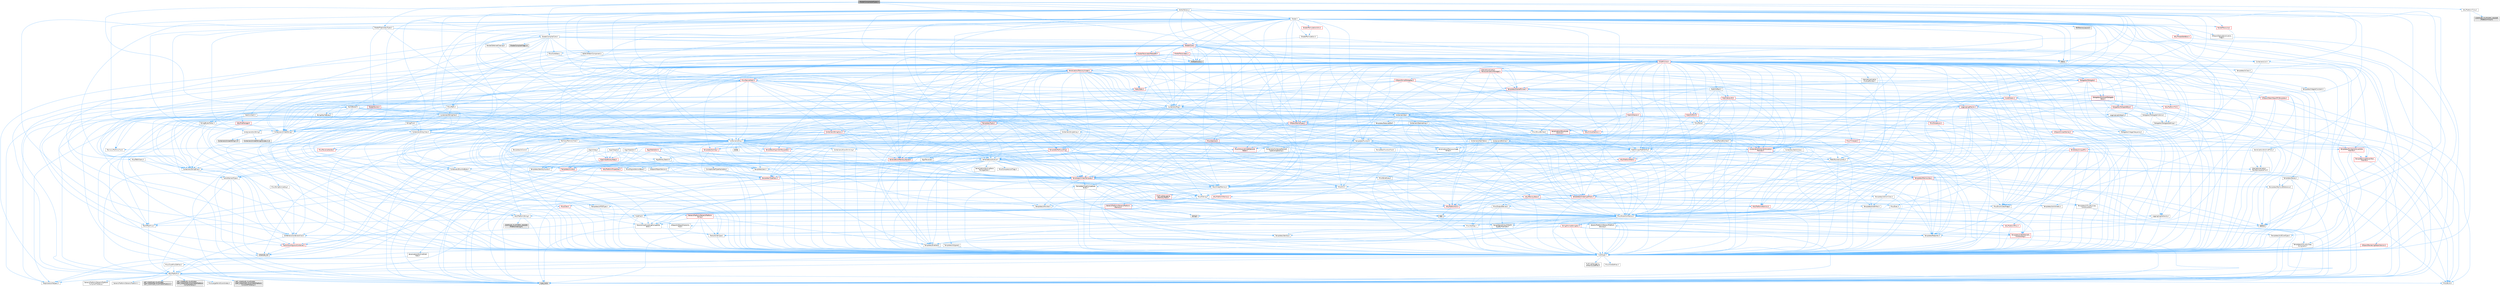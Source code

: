 digraph "ShaderCompilerJobTypes.h"
{
 // INTERACTIVE_SVG=YES
 // LATEX_PDF_SIZE
  bgcolor="transparent";
  edge [fontname=Helvetica,fontsize=10,labelfontname=Helvetica,labelfontsize=10];
  node [fontname=Helvetica,fontsize=10,shape=box,height=0.2,width=0.4];
  Node1 [id="Node000001",label="ShaderCompilerJobTypes.h",height=0.2,width=0.4,color="gray40", fillcolor="grey60", style="filled", fontcolor="black",tooltip=" "];
  Node1 -> Node2 [id="edge1_Node000001_Node000002",color="steelblue1",style="solid",tooltip=" "];
  Node2 [id="Node000002",label="atomic",height=0.2,width=0.4,color="grey60", fillcolor="#E0E0E0", style="filled",tooltip=" "];
  Node1 -> Node3 [id="edge2_Node000001_Node000003",color="steelblue1",style="solid",tooltip=" "];
  Node3 [id="Node000003",label="HAL/PlatformTime.h",height=0.2,width=0.4,color="grey40", fillcolor="white", style="filled",URL="$de/d9f/PlatformTime_8h.html",tooltip=" "];
  Node3 -> Node4 [id="edge3_Node000003_Node000004",color="steelblue1",style="solid",tooltip=" "];
  Node4 [id="Node000004",label="CoreTypes.h",height=0.2,width=0.4,color="grey40", fillcolor="white", style="filled",URL="$dc/dec/CoreTypes_8h.html",tooltip=" "];
  Node4 -> Node5 [id="edge4_Node000004_Node000005",color="steelblue1",style="solid",tooltip=" "];
  Node5 [id="Node000005",label="HAL/Platform.h",height=0.2,width=0.4,color="grey40", fillcolor="white", style="filled",URL="$d9/dd0/Platform_8h.html",tooltip=" "];
  Node5 -> Node6 [id="edge5_Node000005_Node000006",color="steelblue1",style="solid",tooltip=" "];
  Node6 [id="Node000006",label="Misc/Build.h",height=0.2,width=0.4,color="grey40", fillcolor="white", style="filled",URL="$d3/dbb/Build_8h.html",tooltip=" "];
  Node5 -> Node7 [id="edge6_Node000005_Node000007",color="steelblue1",style="solid",tooltip=" "];
  Node7 [id="Node000007",label="Misc/LargeWorldCoordinates.h",height=0.2,width=0.4,color="grey40", fillcolor="white", style="filled",URL="$d2/dcb/LargeWorldCoordinates_8h.html",tooltip=" "];
  Node5 -> Node8 [id="edge7_Node000005_Node000008",color="steelblue1",style="solid",tooltip=" "];
  Node8 [id="Node000008",label="type_traits",height=0.2,width=0.4,color="grey60", fillcolor="#E0E0E0", style="filled",tooltip=" "];
  Node5 -> Node9 [id="edge8_Node000005_Node000009",color="steelblue1",style="solid",tooltip=" "];
  Node9 [id="Node000009",label="PreprocessorHelpers.h",height=0.2,width=0.4,color="grey40", fillcolor="white", style="filled",URL="$db/ddb/PreprocessorHelpers_8h.html",tooltip=" "];
  Node5 -> Node10 [id="edge9_Node000005_Node000010",color="steelblue1",style="solid",tooltip=" "];
  Node10 [id="Node000010",label="UBT_COMPILED_PLATFORM\l/UBT_COMPILED_PLATFORMPlatform\lCompilerPreSetup.h",height=0.2,width=0.4,color="grey60", fillcolor="#E0E0E0", style="filled",tooltip=" "];
  Node5 -> Node11 [id="edge10_Node000005_Node000011",color="steelblue1",style="solid",tooltip=" "];
  Node11 [id="Node000011",label="GenericPlatform/GenericPlatform\lCompilerPreSetup.h",height=0.2,width=0.4,color="grey40", fillcolor="white", style="filled",URL="$d9/dc8/GenericPlatformCompilerPreSetup_8h.html",tooltip=" "];
  Node5 -> Node12 [id="edge11_Node000005_Node000012",color="steelblue1",style="solid",tooltip=" "];
  Node12 [id="Node000012",label="GenericPlatform/GenericPlatform.h",height=0.2,width=0.4,color="grey40", fillcolor="white", style="filled",URL="$d6/d84/GenericPlatform_8h.html",tooltip=" "];
  Node5 -> Node13 [id="edge12_Node000005_Node000013",color="steelblue1",style="solid",tooltip=" "];
  Node13 [id="Node000013",label="UBT_COMPILED_PLATFORM\l/UBT_COMPILED_PLATFORMPlatform.h",height=0.2,width=0.4,color="grey60", fillcolor="#E0E0E0", style="filled",tooltip=" "];
  Node5 -> Node14 [id="edge13_Node000005_Node000014",color="steelblue1",style="solid",tooltip=" "];
  Node14 [id="Node000014",label="UBT_COMPILED_PLATFORM\l/UBT_COMPILED_PLATFORMPlatform\lCompilerSetup.h",height=0.2,width=0.4,color="grey60", fillcolor="#E0E0E0", style="filled",tooltip=" "];
  Node4 -> Node15 [id="edge14_Node000004_Node000015",color="steelblue1",style="solid",tooltip=" "];
  Node15 [id="Node000015",label="ProfilingDebugging\l/UMemoryDefines.h",height=0.2,width=0.4,color="grey40", fillcolor="white", style="filled",URL="$d2/da2/UMemoryDefines_8h.html",tooltip=" "];
  Node4 -> Node16 [id="edge15_Node000004_Node000016",color="steelblue1",style="solid",tooltip=" "];
  Node16 [id="Node000016",label="Misc/CoreMiscDefines.h",height=0.2,width=0.4,color="grey40", fillcolor="white", style="filled",URL="$da/d38/CoreMiscDefines_8h.html",tooltip=" "];
  Node16 -> Node5 [id="edge16_Node000016_Node000005",color="steelblue1",style="solid",tooltip=" "];
  Node16 -> Node9 [id="edge17_Node000016_Node000009",color="steelblue1",style="solid",tooltip=" "];
  Node4 -> Node17 [id="edge18_Node000004_Node000017",color="steelblue1",style="solid",tooltip=" "];
  Node17 [id="Node000017",label="Misc/CoreDefines.h",height=0.2,width=0.4,color="grey40", fillcolor="white", style="filled",URL="$d3/dd2/CoreDefines_8h.html",tooltip=" "];
  Node3 -> Node18 [id="edge19_Node000003_Node000018",color="steelblue1",style="solid",tooltip=" "];
  Node18 [id="Node000018",label="COMPILED_PLATFORM_HEADER\l(PlatformTime.h)",height=0.2,width=0.4,color="grey60", fillcolor="#E0E0E0", style="filled",tooltip=" "];
  Node1 -> Node19 [id="edge20_Node000001_Node000019",color="steelblue1",style="solid",tooltip=" "];
  Node19 [id="Node000019",label="Hash/Blake3.h",height=0.2,width=0.4,color="grey40", fillcolor="white", style="filled",URL="$d2/db0/Blake3_8h.html",tooltip=" "];
  Node19 -> Node20 [id="edge21_Node000019_Node000020",color="steelblue1",style="solid",tooltip=" "];
  Node20 [id="Node000020",label="Containers/StringFwd.h",height=0.2,width=0.4,color="grey40", fillcolor="white", style="filled",URL="$df/d37/StringFwd_8h.html",tooltip=" "];
  Node20 -> Node4 [id="edge22_Node000020_Node000004",color="steelblue1",style="solid",tooltip=" "];
  Node20 -> Node21 [id="edge23_Node000020_Node000021",color="steelblue1",style="solid",tooltip=" "];
  Node21 [id="Node000021",label="Traits/ElementType.h",height=0.2,width=0.4,color="grey40", fillcolor="white", style="filled",URL="$d5/d4f/ElementType_8h.html",tooltip=" "];
  Node21 -> Node5 [id="edge24_Node000021_Node000005",color="steelblue1",style="solid",tooltip=" "];
  Node21 -> Node22 [id="edge25_Node000021_Node000022",color="steelblue1",style="solid",tooltip=" "];
  Node22 [id="Node000022",label="initializer_list",height=0.2,width=0.4,color="grey60", fillcolor="#E0E0E0", style="filled",tooltip=" "];
  Node21 -> Node8 [id="edge26_Node000021_Node000008",color="steelblue1",style="solid",tooltip=" "];
  Node20 -> Node23 [id="edge27_Node000020_Node000023",color="steelblue1",style="solid",tooltip=" "];
  Node23 [id="Node000023",label="Traits/IsContiguousContainer.h",height=0.2,width=0.4,color="red", fillcolor="#FFF0F0", style="filled",URL="$d5/d3c/IsContiguousContainer_8h.html",tooltip=" "];
  Node23 -> Node4 [id="edge28_Node000023_Node000004",color="steelblue1",style="solid",tooltip=" "];
  Node23 -> Node22 [id="edge29_Node000023_Node000022",color="steelblue1",style="solid",tooltip=" "];
  Node19 -> Node25 [id="edge30_Node000019_Node000025",color="steelblue1",style="solid",tooltip=" "];
  Node25 [id="Node000025",label="Containers/StringView.h",height=0.2,width=0.4,color="grey40", fillcolor="white", style="filled",URL="$dd/dea/StringView_8h.html",tooltip=" "];
  Node25 -> Node4 [id="edge31_Node000025_Node000004",color="steelblue1",style="solid",tooltip=" "];
  Node25 -> Node20 [id="edge32_Node000025_Node000020",color="steelblue1",style="solid",tooltip=" "];
  Node25 -> Node26 [id="edge33_Node000025_Node000026",color="steelblue1",style="solid",tooltip=" "];
  Node26 [id="Node000026",label="HAL/UnrealMemory.h",height=0.2,width=0.4,color="grey40", fillcolor="white", style="filled",URL="$d9/d96/UnrealMemory_8h.html",tooltip=" "];
  Node26 -> Node4 [id="edge34_Node000026_Node000004",color="steelblue1",style="solid",tooltip=" "];
  Node26 -> Node27 [id="edge35_Node000026_Node000027",color="steelblue1",style="solid",tooltip=" "];
  Node27 [id="Node000027",label="GenericPlatform/GenericPlatform\lMemory.h",height=0.2,width=0.4,color="red", fillcolor="#FFF0F0", style="filled",URL="$dd/d22/GenericPlatformMemory_8h.html",tooltip=" "];
  Node27 -> Node28 [id="edge36_Node000027_Node000028",color="steelblue1",style="solid",tooltip=" "];
  Node28 [id="Node000028",label="CoreFwd.h",height=0.2,width=0.4,color="grey40", fillcolor="white", style="filled",URL="$d1/d1e/CoreFwd_8h.html",tooltip=" "];
  Node28 -> Node4 [id="edge37_Node000028_Node000004",color="steelblue1",style="solid",tooltip=" "];
  Node28 -> Node29 [id="edge38_Node000028_Node000029",color="steelblue1",style="solid",tooltip=" "];
  Node29 [id="Node000029",label="Containers/ContainersFwd.h",height=0.2,width=0.4,color="grey40", fillcolor="white", style="filled",URL="$d4/d0a/ContainersFwd_8h.html",tooltip=" "];
  Node29 -> Node5 [id="edge39_Node000029_Node000005",color="steelblue1",style="solid",tooltip=" "];
  Node29 -> Node4 [id="edge40_Node000029_Node000004",color="steelblue1",style="solid",tooltip=" "];
  Node29 -> Node23 [id="edge41_Node000029_Node000023",color="steelblue1",style="solid",tooltip=" "];
  Node28 -> Node30 [id="edge42_Node000028_Node000030",color="steelblue1",style="solid",tooltip=" "];
  Node30 [id="Node000030",label="Math/MathFwd.h",height=0.2,width=0.4,color="grey40", fillcolor="white", style="filled",URL="$d2/d10/MathFwd_8h.html",tooltip=" "];
  Node30 -> Node5 [id="edge43_Node000030_Node000005",color="steelblue1",style="solid",tooltip=" "];
  Node28 -> Node31 [id="edge44_Node000028_Node000031",color="steelblue1",style="solid",tooltip=" "];
  Node31 [id="Node000031",label="UObject/UObjectHierarchy\lFwd.h",height=0.2,width=0.4,color="grey40", fillcolor="white", style="filled",URL="$d3/d13/UObjectHierarchyFwd_8h.html",tooltip=" "];
  Node27 -> Node4 [id="edge45_Node000027_Node000004",color="steelblue1",style="solid",tooltip=" "];
  Node27 -> Node32 [id="edge46_Node000027_Node000032",color="steelblue1",style="solid",tooltip=" "];
  Node32 [id="Node000032",label="HAL/PlatformString.h",height=0.2,width=0.4,color="grey40", fillcolor="white", style="filled",URL="$db/db5/PlatformString_8h.html",tooltip=" "];
  Node32 -> Node4 [id="edge47_Node000032_Node000004",color="steelblue1",style="solid",tooltip=" "];
  Node32 -> Node33 [id="edge48_Node000032_Node000033",color="steelblue1",style="solid",tooltip=" "];
  Node33 [id="Node000033",label="COMPILED_PLATFORM_HEADER\l(PlatformString.h)",height=0.2,width=0.4,color="grey60", fillcolor="#E0E0E0", style="filled",tooltip=" "];
  Node27 -> Node34 [id="edge49_Node000027_Node000034",color="steelblue1",style="solid",tooltip=" "];
  Node34 [id="Node000034",label="string.h",height=0.2,width=0.4,color="grey60", fillcolor="#E0E0E0", style="filled",tooltip=" "];
  Node26 -> Node36 [id="edge50_Node000026_Node000036",color="steelblue1",style="solid",tooltip=" "];
  Node36 [id="Node000036",label="HAL/MemoryBase.h",height=0.2,width=0.4,color="red", fillcolor="#FFF0F0", style="filled",URL="$d6/d9f/MemoryBase_8h.html",tooltip=" "];
  Node36 -> Node4 [id="edge51_Node000036_Node000004",color="steelblue1",style="solid",tooltip=" "];
  Node36 -> Node37 [id="edge52_Node000036_Node000037",color="steelblue1",style="solid",tooltip=" "];
  Node37 [id="Node000037",label="HAL/PlatformAtomics.h",height=0.2,width=0.4,color="red", fillcolor="#FFF0F0", style="filled",URL="$d3/d36/PlatformAtomics_8h.html",tooltip=" "];
  Node37 -> Node4 [id="edge53_Node000037_Node000004",color="steelblue1",style="solid",tooltip=" "];
  Node36 -> Node40 [id="edge54_Node000036_Node000040",color="steelblue1",style="solid",tooltip=" "];
  Node40 [id="Node000040",label="HAL/PlatformCrt.h",height=0.2,width=0.4,color="red", fillcolor="#FFF0F0", style="filled",URL="$d8/d75/PlatformCrt_8h.html",tooltip=" "];
  Node40 -> Node41 [id="edge55_Node000040_Node000041",color="steelblue1",style="solid",tooltip=" "];
  Node41 [id="Node000041",label="new",height=0.2,width=0.4,color="grey60", fillcolor="#E0E0E0", style="filled",tooltip=" "];
  Node40 -> Node34 [id="edge56_Node000040_Node000034",color="steelblue1",style="solid",tooltip=" "];
  Node36 -> Node48 [id="edge57_Node000036_Node000048",color="steelblue1",style="solid",tooltip=" "];
  Node48 [id="Node000048",label="Misc/Exec.h",height=0.2,width=0.4,color="grey40", fillcolor="white", style="filled",URL="$de/ddb/Exec_8h.html",tooltip=" "];
  Node48 -> Node4 [id="edge58_Node000048_Node000004",color="steelblue1",style="solid",tooltip=" "];
  Node48 -> Node49 [id="edge59_Node000048_Node000049",color="steelblue1",style="solid",tooltip=" "];
  Node49 [id="Node000049",label="Misc/AssertionMacros.h",height=0.2,width=0.4,color="grey40", fillcolor="white", style="filled",URL="$d0/dfa/AssertionMacros_8h.html",tooltip=" "];
  Node49 -> Node4 [id="edge60_Node000049_Node000004",color="steelblue1",style="solid",tooltip=" "];
  Node49 -> Node5 [id="edge61_Node000049_Node000005",color="steelblue1",style="solid",tooltip=" "];
  Node49 -> Node50 [id="edge62_Node000049_Node000050",color="steelblue1",style="solid",tooltip=" "];
  Node50 [id="Node000050",label="HAL/PlatformMisc.h",height=0.2,width=0.4,color="red", fillcolor="#FFF0F0", style="filled",URL="$d0/df5/PlatformMisc_8h.html",tooltip=" "];
  Node50 -> Node4 [id="edge63_Node000050_Node000004",color="steelblue1",style="solid",tooltip=" "];
  Node49 -> Node9 [id="edge64_Node000049_Node000009",color="steelblue1",style="solid",tooltip=" "];
  Node49 -> Node64 [id="edge65_Node000049_Node000064",color="steelblue1",style="solid",tooltip=" "];
  Node64 [id="Node000064",label="Templates/EnableIf.h",height=0.2,width=0.4,color="grey40", fillcolor="white", style="filled",URL="$d7/d60/EnableIf_8h.html",tooltip=" "];
  Node64 -> Node4 [id="edge66_Node000064_Node000004",color="steelblue1",style="solid",tooltip=" "];
  Node49 -> Node65 [id="edge67_Node000049_Node000065",color="steelblue1",style="solid",tooltip=" "];
  Node65 [id="Node000065",label="Templates/IsArrayOrRefOf\lTypeByPredicate.h",height=0.2,width=0.4,color="grey40", fillcolor="white", style="filled",URL="$d6/da1/IsArrayOrRefOfTypeByPredicate_8h.html",tooltip=" "];
  Node65 -> Node4 [id="edge68_Node000065_Node000004",color="steelblue1",style="solid",tooltip=" "];
  Node49 -> Node66 [id="edge69_Node000049_Node000066",color="steelblue1",style="solid",tooltip=" "];
  Node66 [id="Node000066",label="Templates/IsValidVariadic\lFunctionArg.h",height=0.2,width=0.4,color="red", fillcolor="#FFF0F0", style="filled",URL="$d0/dc8/IsValidVariadicFunctionArg_8h.html",tooltip=" "];
  Node66 -> Node4 [id="edge70_Node000066_Node000004",color="steelblue1",style="solid",tooltip=" "];
  Node66 -> Node8 [id="edge71_Node000066_Node000008",color="steelblue1",style="solid",tooltip=" "];
  Node49 -> Node68 [id="edge72_Node000049_Node000068",color="steelblue1",style="solid",tooltip=" "];
  Node68 [id="Node000068",label="Traits/IsCharEncodingCompatible\lWith.h",height=0.2,width=0.4,color="grey40", fillcolor="white", style="filled",URL="$df/dd1/IsCharEncodingCompatibleWith_8h.html",tooltip=" "];
  Node68 -> Node8 [id="edge73_Node000068_Node000008",color="steelblue1",style="solid",tooltip=" "];
  Node68 -> Node69 [id="edge74_Node000068_Node000069",color="steelblue1",style="solid",tooltip=" "];
  Node69 [id="Node000069",label="Traits/IsCharType.h",height=0.2,width=0.4,color="grey40", fillcolor="white", style="filled",URL="$db/d51/IsCharType_8h.html",tooltip=" "];
  Node69 -> Node4 [id="edge75_Node000069_Node000004",color="steelblue1",style="solid",tooltip=" "];
  Node49 -> Node70 [id="edge76_Node000049_Node000070",color="steelblue1",style="solid",tooltip=" "];
  Node70 [id="Node000070",label="Misc/VarArgs.h",height=0.2,width=0.4,color="grey40", fillcolor="white", style="filled",URL="$d5/d6f/VarArgs_8h.html",tooltip=" "];
  Node70 -> Node4 [id="edge77_Node000070_Node000004",color="steelblue1",style="solid",tooltip=" "];
  Node49 -> Node71 [id="edge78_Node000049_Node000071",color="steelblue1",style="solid",tooltip=" "];
  Node71 [id="Node000071",label="String/FormatStringSan.h",height=0.2,width=0.4,color="red", fillcolor="#FFF0F0", style="filled",URL="$d3/d8b/FormatStringSan_8h.html",tooltip=" "];
  Node71 -> Node8 [id="edge79_Node000071_Node000008",color="steelblue1",style="solid",tooltip=" "];
  Node71 -> Node4 [id="edge80_Node000071_Node000004",color="steelblue1",style="solid",tooltip=" "];
  Node71 -> Node72 [id="edge81_Node000071_Node000072",color="steelblue1",style="solid",tooltip=" "];
  Node72 [id="Node000072",label="Templates/Requires.h",height=0.2,width=0.4,color="grey40", fillcolor="white", style="filled",URL="$dc/d96/Requires_8h.html",tooltip=" "];
  Node72 -> Node64 [id="edge82_Node000072_Node000064",color="steelblue1",style="solid",tooltip=" "];
  Node72 -> Node8 [id="edge83_Node000072_Node000008",color="steelblue1",style="solid",tooltip=" "];
  Node71 -> Node73 [id="edge84_Node000071_Node000073",color="steelblue1",style="solid",tooltip=" "];
  Node73 [id="Node000073",label="Templates/Identity.h",height=0.2,width=0.4,color="grey40", fillcolor="white", style="filled",URL="$d0/dd5/Identity_8h.html",tooltip=" "];
  Node71 -> Node66 [id="edge85_Node000071_Node000066",color="steelblue1",style="solid",tooltip=" "];
  Node71 -> Node69 [id="edge86_Node000071_Node000069",color="steelblue1",style="solid",tooltip=" "];
  Node71 -> Node29 [id="edge87_Node000071_Node000029",color="steelblue1",style="solid",tooltip=" "];
  Node49 -> Node2 [id="edge88_Node000049_Node000002",color="steelblue1",style="solid",tooltip=" "];
  Node36 -> Node77 [id="edge89_Node000036_Node000077",color="steelblue1",style="solid",tooltip=" "];
  Node77 [id="Node000077",label="Misc/OutputDevice.h",height=0.2,width=0.4,color="grey40", fillcolor="white", style="filled",URL="$d7/d32/OutputDevice_8h.html",tooltip=" "];
  Node77 -> Node28 [id="edge90_Node000077_Node000028",color="steelblue1",style="solid",tooltip=" "];
  Node77 -> Node4 [id="edge91_Node000077_Node000004",color="steelblue1",style="solid",tooltip=" "];
  Node77 -> Node78 [id="edge92_Node000077_Node000078",color="steelblue1",style="solid",tooltip=" "];
  Node78 [id="Node000078",label="Logging/LogVerbosity.h",height=0.2,width=0.4,color="grey40", fillcolor="white", style="filled",URL="$d2/d8f/LogVerbosity_8h.html",tooltip=" "];
  Node78 -> Node4 [id="edge93_Node000078_Node000004",color="steelblue1",style="solid",tooltip=" "];
  Node77 -> Node70 [id="edge94_Node000077_Node000070",color="steelblue1",style="solid",tooltip=" "];
  Node77 -> Node65 [id="edge95_Node000077_Node000065",color="steelblue1",style="solid",tooltip=" "];
  Node77 -> Node66 [id="edge96_Node000077_Node000066",color="steelblue1",style="solid",tooltip=" "];
  Node77 -> Node68 [id="edge97_Node000077_Node000068",color="steelblue1",style="solid",tooltip=" "];
  Node26 -> Node88 [id="edge98_Node000026_Node000088",color="steelblue1",style="solid",tooltip=" "];
  Node88 [id="Node000088",label="HAL/PlatformMemory.h",height=0.2,width=0.4,color="red", fillcolor="#FFF0F0", style="filled",URL="$de/d68/PlatformMemory_8h.html",tooltip=" "];
  Node88 -> Node4 [id="edge99_Node000088_Node000004",color="steelblue1",style="solid",tooltip=" "];
  Node88 -> Node27 [id="edge100_Node000088_Node000027",color="steelblue1",style="solid",tooltip=" "];
  Node26 -> Node90 [id="edge101_Node000026_Node000090",color="steelblue1",style="solid",tooltip=" "];
  Node90 [id="Node000090",label="ProfilingDebugging\l/MemoryTrace.h",height=0.2,width=0.4,color="red", fillcolor="#FFF0F0", style="filled",URL="$da/dd7/MemoryTrace_8h.html",tooltip=" "];
  Node90 -> Node5 [id="edge102_Node000090_Node000005",color="steelblue1",style="solid",tooltip=" "];
  Node90 -> Node55 [id="edge103_Node000090_Node000055",color="steelblue1",style="solid",tooltip=" "];
  Node55 [id="Node000055",label="Misc/EnumClassFlags.h",height=0.2,width=0.4,color="grey40", fillcolor="white", style="filled",URL="$d8/de7/EnumClassFlags_8h.html",tooltip=" "];
  Node26 -> Node91 [id="edge104_Node000026_Node000091",color="steelblue1",style="solid",tooltip=" "];
  Node91 [id="Node000091",label="Templates/IsPointer.h",height=0.2,width=0.4,color="grey40", fillcolor="white", style="filled",URL="$d7/d05/IsPointer_8h.html",tooltip=" "];
  Node91 -> Node4 [id="edge105_Node000091_Node000004",color="steelblue1",style="solid",tooltip=" "];
  Node25 -> Node53 [id="edge106_Node000025_Node000053",color="steelblue1",style="solid",tooltip=" "];
  Node53 [id="Node000053",label="Math/NumericLimits.h",height=0.2,width=0.4,color="grey40", fillcolor="white", style="filled",URL="$df/d1b/NumericLimits_8h.html",tooltip=" "];
  Node53 -> Node4 [id="edge107_Node000053_Node000004",color="steelblue1",style="solid",tooltip=" "];
  Node25 -> Node92 [id="edge108_Node000025_Node000092",color="steelblue1",style="solid",tooltip=" "];
  Node92 [id="Node000092",label="Math/UnrealMathUtility.h",height=0.2,width=0.4,color="grey40", fillcolor="white", style="filled",URL="$db/db8/UnrealMathUtility_8h.html",tooltip=" "];
  Node92 -> Node4 [id="edge109_Node000092_Node000004",color="steelblue1",style="solid",tooltip=" "];
  Node92 -> Node49 [id="edge110_Node000092_Node000049",color="steelblue1",style="solid",tooltip=" "];
  Node92 -> Node93 [id="edge111_Node000092_Node000093",color="steelblue1",style="solid",tooltip=" "];
  Node93 [id="Node000093",label="HAL/PlatformMath.h",height=0.2,width=0.4,color="red", fillcolor="#FFF0F0", style="filled",URL="$dc/d53/PlatformMath_8h.html",tooltip=" "];
  Node93 -> Node4 [id="edge112_Node000093_Node000004",color="steelblue1",style="solid",tooltip=" "];
  Node92 -> Node30 [id="edge113_Node000092_Node000030",color="steelblue1",style="solid",tooltip=" "];
  Node92 -> Node73 [id="edge114_Node000092_Node000073",color="steelblue1",style="solid",tooltip=" "];
  Node92 -> Node72 [id="edge115_Node000092_Node000072",color="steelblue1",style="solid",tooltip=" "];
  Node25 -> Node108 [id="edge116_Node000025_Node000108",color="steelblue1",style="solid",tooltip=" "];
  Node108 [id="Node000108",label="Misc/Crc.h",height=0.2,width=0.4,color="grey40", fillcolor="white", style="filled",URL="$d4/dd2/Crc_8h.html",tooltip=" "];
  Node108 -> Node4 [id="edge117_Node000108_Node000004",color="steelblue1",style="solid",tooltip=" "];
  Node108 -> Node32 [id="edge118_Node000108_Node000032",color="steelblue1",style="solid",tooltip=" "];
  Node108 -> Node49 [id="edge119_Node000108_Node000049",color="steelblue1",style="solid",tooltip=" "];
  Node108 -> Node109 [id="edge120_Node000108_Node000109",color="steelblue1",style="solid",tooltip=" "];
  Node109 [id="Node000109",label="Misc/CString.h",height=0.2,width=0.4,color="grey40", fillcolor="white", style="filled",URL="$d2/d49/CString_8h.html",tooltip=" "];
  Node109 -> Node4 [id="edge121_Node000109_Node000004",color="steelblue1",style="solid",tooltip=" "];
  Node109 -> Node40 [id="edge122_Node000109_Node000040",color="steelblue1",style="solid",tooltip=" "];
  Node109 -> Node32 [id="edge123_Node000109_Node000032",color="steelblue1",style="solid",tooltip=" "];
  Node109 -> Node49 [id="edge124_Node000109_Node000049",color="steelblue1",style="solid",tooltip=" "];
  Node109 -> Node110 [id="edge125_Node000109_Node000110",color="steelblue1",style="solid",tooltip=" "];
  Node110 [id="Node000110",label="Misc/Char.h",height=0.2,width=0.4,color="red", fillcolor="#FFF0F0", style="filled",URL="$d0/d58/Char_8h.html",tooltip=" "];
  Node110 -> Node4 [id="edge126_Node000110_Node000004",color="steelblue1",style="solid",tooltip=" "];
  Node110 -> Node8 [id="edge127_Node000110_Node000008",color="steelblue1",style="solid",tooltip=" "];
  Node109 -> Node70 [id="edge128_Node000109_Node000070",color="steelblue1",style="solid",tooltip=" "];
  Node109 -> Node65 [id="edge129_Node000109_Node000065",color="steelblue1",style="solid",tooltip=" "];
  Node109 -> Node66 [id="edge130_Node000109_Node000066",color="steelblue1",style="solid",tooltip=" "];
  Node109 -> Node68 [id="edge131_Node000109_Node000068",color="steelblue1",style="solid",tooltip=" "];
  Node108 -> Node110 [id="edge132_Node000108_Node000110",color="steelblue1",style="solid",tooltip=" "];
  Node108 -> Node98 [id="edge133_Node000108_Node000098",color="steelblue1",style="solid",tooltip=" "];
  Node98 [id="Node000098",label="Templates/UnrealTypeTraits.h",height=0.2,width=0.4,color="red", fillcolor="#FFF0F0", style="filled",URL="$d2/d2d/UnrealTypeTraits_8h.html",tooltip=" "];
  Node98 -> Node4 [id="edge134_Node000098_Node000004",color="steelblue1",style="solid",tooltip=" "];
  Node98 -> Node91 [id="edge135_Node000098_Node000091",color="steelblue1",style="solid",tooltip=" "];
  Node98 -> Node49 [id="edge136_Node000098_Node000049",color="steelblue1",style="solid",tooltip=" "];
  Node98 -> Node84 [id="edge137_Node000098_Node000084",color="steelblue1",style="solid",tooltip=" "];
  Node84 [id="Node000084",label="Templates/AndOrNot.h",height=0.2,width=0.4,color="grey40", fillcolor="white", style="filled",URL="$db/d0a/AndOrNot_8h.html",tooltip=" "];
  Node84 -> Node4 [id="edge138_Node000084_Node000004",color="steelblue1",style="solid",tooltip=" "];
  Node98 -> Node64 [id="edge139_Node000098_Node000064",color="steelblue1",style="solid",tooltip=" "];
  Node98 -> Node99 [id="edge140_Node000098_Node000099",color="steelblue1",style="solid",tooltip=" "];
  Node99 [id="Node000099",label="Templates/IsArithmetic.h",height=0.2,width=0.4,color="grey40", fillcolor="white", style="filled",URL="$d2/d5d/IsArithmetic_8h.html",tooltip=" "];
  Node99 -> Node4 [id="edge141_Node000099_Node000004",color="steelblue1",style="solid",tooltip=" "];
  Node98 -> Node101 [id="edge142_Node000098_Node000101",color="steelblue1",style="solid",tooltip=" "];
  Node101 [id="Node000101",label="Templates/IsPODType.h",height=0.2,width=0.4,color="grey40", fillcolor="white", style="filled",URL="$d7/db1/IsPODType_8h.html",tooltip=" "];
  Node101 -> Node4 [id="edge143_Node000101_Node000004",color="steelblue1",style="solid",tooltip=" "];
  Node98 -> Node102 [id="edge144_Node000098_Node000102",color="steelblue1",style="solid",tooltip=" "];
  Node102 [id="Node000102",label="Templates/IsUECoreType.h",height=0.2,width=0.4,color="grey40", fillcolor="white", style="filled",URL="$d1/db8/IsUECoreType_8h.html",tooltip=" "];
  Node102 -> Node4 [id="edge145_Node000102_Node000004",color="steelblue1",style="solid",tooltip=" "];
  Node102 -> Node8 [id="edge146_Node000102_Node000008",color="steelblue1",style="solid",tooltip=" "];
  Node98 -> Node85 [id="edge147_Node000098_Node000085",color="steelblue1",style="solid",tooltip=" "];
  Node85 [id="Node000085",label="Templates/IsTriviallyCopy\lConstructible.h",height=0.2,width=0.4,color="grey40", fillcolor="white", style="filled",URL="$d3/d78/IsTriviallyCopyConstructible_8h.html",tooltip=" "];
  Node85 -> Node4 [id="edge148_Node000085_Node000004",color="steelblue1",style="solid",tooltip=" "];
  Node85 -> Node8 [id="edge149_Node000085_Node000008",color="steelblue1",style="solid",tooltip=" "];
  Node108 -> Node69 [id="edge150_Node000108_Node000069",color="steelblue1",style="solid",tooltip=" "];
  Node25 -> Node109 [id="edge151_Node000025_Node000109",color="steelblue1",style="solid",tooltip=" "];
  Node25 -> Node113 [id="edge152_Node000025_Node000113",color="steelblue1",style="solid",tooltip=" "];
  Node113 [id="Node000113",label="Misc/ReverseIterate.h",height=0.2,width=0.4,color="red", fillcolor="#FFF0F0", style="filled",URL="$db/de3/ReverseIterate_8h.html",tooltip=" "];
  Node113 -> Node5 [id="edge153_Node000113_Node000005",color="steelblue1",style="solid",tooltip=" "];
  Node25 -> Node115 [id="edge154_Node000025_Node000115",color="steelblue1",style="solid",tooltip=" "];
  Node115 [id="Node000115",label="String/Find.h",height=0.2,width=0.4,color="grey40", fillcolor="white", style="filled",URL="$d7/dda/String_2Find_8h.html",tooltip=" "];
  Node115 -> Node116 [id="edge155_Node000115_Node000116",color="steelblue1",style="solid",tooltip=" "];
  Node116 [id="Node000116",label="Containers/ArrayView.h",height=0.2,width=0.4,color="grey40", fillcolor="white", style="filled",URL="$d7/df4/ArrayView_8h.html",tooltip=" "];
  Node116 -> Node4 [id="edge156_Node000116_Node000004",color="steelblue1",style="solid",tooltip=" "];
  Node116 -> Node29 [id="edge157_Node000116_Node000029",color="steelblue1",style="solid",tooltip=" "];
  Node116 -> Node49 [id="edge158_Node000116_Node000049",color="steelblue1",style="solid",tooltip=" "];
  Node116 -> Node113 [id="edge159_Node000116_Node000113",color="steelblue1",style="solid",tooltip=" "];
  Node116 -> Node117 [id="edge160_Node000116_Node000117",color="steelblue1",style="solid",tooltip=" "];
  Node117 [id="Node000117",label="Misc/IntrusiveUnsetOptional\lState.h",height=0.2,width=0.4,color="red", fillcolor="#FFF0F0", style="filled",URL="$d2/d0a/IntrusiveUnsetOptionalState_8h.html",tooltip=" "];
  Node116 -> Node119 [id="edge161_Node000116_Node000119",color="steelblue1",style="solid",tooltip=" "];
  Node119 [id="Node000119",label="Templates/Invoke.h",height=0.2,width=0.4,color="red", fillcolor="#FFF0F0", style="filled",URL="$d7/deb/Invoke_8h.html",tooltip=" "];
  Node119 -> Node4 [id="edge162_Node000119_Node000004",color="steelblue1",style="solid",tooltip=" "];
  Node119 -> Node121 [id="edge163_Node000119_Node000121",color="steelblue1",style="solid",tooltip=" "];
  Node121 [id="Node000121",label="Templates/UnrealTemplate.h",height=0.2,width=0.4,color="red", fillcolor="#FFF0F0", style="filled",URL="$d4/d24/UnrealTemplate_8h.html",tooltip=" "];
  Node121 -> Node4 [id="edge164_Node000121_Node000004",color="steelblue1",style="solid",tooltip=" "];
  Node121 -> Node91 [id="edge165_Node000121_Node000091",color="steelblue1",style="solid",tooltip=" "];
  Node121 -> Node26 [id="edge166_Node000121_Node000026",color="steelblue1",style="solid",tooltip=" "];
  Node121 -> Node98 [id="edge167_Node000121_Node000098",color="steelblue1",style="solid",tooltip=" "];
  Node121 -> Node96 [id="edge168_Node000121_Node000096",color="steelblue1",style="solid",tooltip=" "];
  Node96 [id="Node000096",label="Templates/RemoveReference.h",height=0.2,width=0.4,color="grey40", fillcolor="white", style="filled",URL="$da/dbe/RemoveReference_8h.html",tooltip=" "];
  Node96 -> Node4 [id="edge169_Node000096_Node000004",color="steelblue1",style="solid",tooltip=" "];
  Node121 -> Node72 [id="edge170_Node000121_Node000072",color="steelblue1",style="solid",tooltip=" "];
  Node121 -> Node105 [id="edge171_Node000121_Node000105",color="steelblue1",style="solid",tooltip=" "];
  Node105 [id="Node000105",label="Templates/TypeCompatible\lBytes.h",height=0.2,width=0.4,color="grey40", fillcolor="white", style="filled",URL="$df/d0a/TypeCompatibleBytes_8h.html",tooltip=" "];
  Node105 -> Node4 [id="edge172_Node000105_Node000004",color="steelblue1",style="solid",tooltip=" "];
  Node105 -> Node34 [id="edge173_Node000105_Node000034",color="steelblue1",style="solid",tooltip=" "];
  Node105 -> Node41 [id="edge174_Node000105_Node000041",color="steelblue1",style="solid",tooltip=" "];
  Node105 -> Node8 [id="edge175_Node000105_Node000008",color="steelblue1",style="solid",tooltip=" "];
  Node121 -> Node73 [id="edge176_Node000121_Node000073",color="steelblue1",style="solid",tooltip=" "];
  Node121 -> Node23 [id="edge177_Node000121_Node000023",color="steelblue1",style="solid",tooltip=" "];
  Node121 -> Node8 [id="edge178_Node000121_Node000008",color="steelblue1",style="solid",tooltip=" "];
  Node119 -> Node8 [id="edge179_Node000119_Node000008",color="steelblue1",style="solid",tooltip=" "];
  Node116 -> Node98 [id="edge180_Node000116_Node000098",color="steelblue1",style="solid",tooltip=" "];
  Node116 -> Node21 [id="edge181_Node000116_Node000021",color="steelblue1",style="solid",tooltip=" "];
  Node116 -> Node125 [id="edge182_Node000116_Node000125",color="steelblue1",style="solid",tooltip=" "];
  Node125 [id="Node000125",label="Containers/Array.h",height=0.2,width=0.4,color="grey40", fillcolor="white", style="filled",URL="$df/dd0/Array_8h.html",tooltip=" "];
  Node125 -> Node4 [id="edge183_Node000125_Node000004",color="steelblue1",style="solid",tooltip=" "];
  Node125 -> Node49 [id="edge184_Node000125_Node000049",color="steelblue1",style="solid",tooltip=" "];
  Node125 -> Node117 [id="edge185_Node000125_Node000117",color="steelblue1",style="solid",tooltip=" "];
  Node125 -> Node113 [id="edge186_Node000125_Node000113",color="steelblue1",style="solid",tooltip=" "];
  Node125 -> Node26 [id="edge187_Node000125_Node000026",color="steelblue1",style="solid",tooltip=" "];
  Node125 -> Node98 [id="edge188_Node000125_Node000098",color="steelblue1",style="solid",tooltip=" "];
  Node125 -> Node121 [id="edge189_Node000125_Node000121",color="steelblue1",style="solid",tooltip=" "];
  Node125 -> Node126 [id="edge190_Node000125_Node000126",color="steelblue1",style="solid",tooltip=" "];
  Node126 [id="Node000126",label="Containers/AllowShrinking.h",height=0.2,width=0.4,color="grey40", fillcolor="white", style="filled",URL="$d7/d1a/AllowShrinking_8h.html",tooltip=" "];
  Node126 -> Node4 [id="edge191_Node000126_Node000004",color="steelblue1",style="solid",tooltip=" "];
  Node125 -> Node127 [id="edge192_Node000125_Node000127",color="steelblue1",style="solid",tooltip=" "];
  Node127 [id="Node000127",label="Containers/ContainerAllocation\lPolicies.h",height=0.2,width=0.4,color="red", fillcolor="#FFF0F0", style="filled",URL="$d7/dff/ContainerAllocationPolicies_8h.html",tooltip=" "];
  Node127 -> Node4 [id="edge193_Node000127_Node000004",color="steelblue1",style="solid",tooltip=" "];
  Node127 -> Node127 [id="edge194_Node000127_Node000127",color="steelblue1",style="solid",tooltip=" "];
  Node127 -> Node93 [id="edge195_Node000127_Node000093",color="steelblue1",style="solid",tooltip=" "];
  Node127 -> Node26 [id="edge196_Node000127_Node000026",color="steelblue1",style="solid",tooltip=" "];
  Node127 -> Node53 [id="edge197_Node000127_Node000053",color="steelblue1",style="solid",tooltip=" "];
  Node127 -> Node49 [id="edge198_Node000127_Node000049",color="steelblue1",style="solid",tooltip=" "];
  Node127 -> Node130 [id="edge199_Node000127_Node000130",color="steelblue1",style="solid",tooltip=" "];
  Node130 [id="Node000130",label="Templates/MemoryOps.h",height=0.2,width=0.4,color="red", fillcolor="#FFF0F0", style="filled",URL="$db/dea/MemoryOps_8h.html",tooltip=" "];
  Node130 -> Node4 [id="edge200_Node000130_Node000004",color="steelblue1",style="solid",tooltip=" "];
  Node130 -> Node26 [id="edge201_Node000130_Node000026",color="steelblue1",style="solid",tooltip=" "];
  Node130 -> Node86 [id="edge202_Node000130_Node000086",color="steelblue1",style="solid",tooltip=" "];
  Node86 [id="Node000086",label="Templates/IsTriviallyCopy\lAssignable.h",height=0.2,width=0.4,color="grey40", fillcolor="white", style="filled",URL="$d2/df2/IsTriviallyCopyAssignable_8h.html",tooltip=" "];
  Node86 -> Node4 [id="edge203_Node000086_Node000004",color="steelblue1",style="solid",tooltip=" "];
  Node86 -> Node8 [id="edge204_Node000086_Node000008",color="steelblue1",style="solid",tooltip=" "];
  Node130 -> Node85 [id="edge205_Node000130_Node000085",color="steelblue1",style="solid",tooltip=" "];
  Node130 -> Node72 [id="edge206_Node000130_Node000072",color="steelblue1",style="solid",tooltip=" "];
  Node130 -> Node98 [id="edge207_Node000130_Node000098",color="steelblue1",style="solid",tooltip=" "];
  Node130 -> Node41 [id="edge208_Node000130_Node000041",color="steelblue1",style="solid",tooltip=" "];
  Node130 -> Node8 [id="edge209_Node000130_Node000008",color="steelblue1",style="solid",tooltip=" "];
  Node127 -> Node105 [id="edge210_Node000127_Node000105",color="steelblue1",style="solid",tooltip=" "];
  Node127 -> Node8 [id="edge211_Node000127_Node000008",color="steelblue1",style="solid",tooltip=" "];
  Node125 -> Node131 [id="edge212_Node000125_Node000131",color="steelblue1",style="solid",tooltip=" "];
  Node131 [id="Node000131",label="Containers/ContainerElement\lTypeCompatibility.h",height=0.2,width=0.4,color="grey40", fillcolor="white", style="filled",URL="$df/ddf/ContainerElementTypeCompatibility_8h.html",tooltip=" "];
  Node131 -> Node4 [id="edge213_Node000131_Node000004",color="steelblue1",style="solid",tooltip=" "];
  Node131 -> Node98 [id="edge214_Node000131_Node000098",color="steelblue1",style="solid",tooltip=" "];
  Node125 -> Node132 [id="edge215_Node000125_Node000132",color="steelblue1",style="solid",tooltip=" "];
  Node132 [id="Node000132",label="Serialization/Archive.h",height=0.2,width=0.4,color="grey40", fillcolor="white", style="filled",URL="$d7/d3b/Archive_8h.html",tooltip=" "];
  Node132 -> Node28 [id="edge216_Node000132_Node000028",color="steelblue1",style="solid",tooltip=" "];
  Node132 -> Node4 [id="edge217_Node000132_Node000004",color="steelblue1",style="solid",tooltip=" "];
  Node132 -> Node133 [id="edge218_Node000132_Node000133",color="steelblue1",style="solid",tooltip=" "];
  Node133 [id="Node000133",label="HAL/PlatformProperties.h",height=0.2,width=0.4,color="red", fillcolor="#FFF0F0", style="filled",URL="$d9/db0/PlatformProperties_8h.html",tooltip=" "];
  Node133 -> Node4 [id="edge219_Node000133_Node000004",color="steelblue1",style="solid",tooltip=" "];
  Node132 -> Node136 [id="edge220_Node000132_Node000136",color="steelblue1",style="solid",tooltip=" "];
  Node136 [id="Node000136",label="Internationalization\l/TextNamespaceFwd.h",height=0.2,width=0.4,color="grey40", fillcolor="white", style="filled",URL="$d8/d97/TextNamespaceFwd_8h.html",tooltip=" "];
  Node136 -> Node4 [id="edge221_Node000136_Node000004",color="steelblue1",style="solid",tooltip=" "];
  Node132 -> Node30 [id="edge222_Node000132_Node000030",color="steelblue1",style="solid",tooltip=" "];
  Node132 -> Node49 [id="edge223_Node000132_Node000049",color="steelblue1",style="solid",tooltip=" "];
  Node132 -> Node6 [id="edge224_Node000132_Node000006",color="steelblue1",style="solid",tooltip=" "];
  Node132 -> Node54 [id="edge225_Node000132_Node000054",color="steelblue1",style="solid",tooltip=" "];
  Node54 [id="Node000054",label="Misc/CompressionFlags.h",height=0.2,width=0.4,color="grey40", fillcolor="white", style="filled",URL="$d9/d76/CompressionFlags_8h.html",tooltip=" "];
  Node132 -> Node137 [id="edge226_Node000132_Node000137",color="steelblue1",style="solid",tooltip=" "];
  Node137 [id="Node000137",label="Misc/EngineVersionBase.h",height=0.2,width=0.4,color="grey40", fillcolor="white", style="filled",URL="$d5/d2b/EngineVersionBase_8h.html",tooltip=" "];
  Node137 -> Node4 [id="edge227_Node000137_Node000004",color="steelblue1",style="solid",tooltip=" "];
  Node132 -> Node70 [id="edge228_Node000132_Node000070",color="steelblue1",style="solid",tooltip=" "];
  Node132 -> Node138 [id="edge229_Node000132_Node000138",color="steelblue1",style="solid",tooltip=" "];
  Node138 [id="Node000138",label="Serialization/ArchiveCook\lData.h",height=0.2,width=0.4,color="grey40", fillcolor="white", style="filled",URL="$dc/db6/ArchiveCookData_8h.html",tooltip=" "];
  Node138 -> Node5 [id="edge230_Node000138_Node000005",color="steelblue1",style="solid",tooltip=" "];
  Node132 -> Node139 [id="edge231_Node000132_Node000139",color="steelblue1",style="solid",tooltip=" "];
  Node139 [id="Node000139",label="Serialization/ArchiveSave\lPackageData.h",height=0.2,width=0.4,color="grey40", fillcolor="white", style="filled",URL="$d1/d37/ArchiveSavePackageData_8h.html",tooltip=" "];
  Node132 -> Node64 [id="edge232_Node000132_Node000064",color="steelblue1",style="solid",tooltip=" "];
  Node132 -> Node65 [id="edge233_Node000132_Node000065",color="steelblue1",style="solid",tooltip=" "];
  Node132 -> Node140 [id="edge234_Node000132_Node000140",color="steelblue1",style="solid",tooltip=" "];
  Node140 [id="Node000140",label="Templates/IsEnumClass.h",height=0.2,width=0.4,color="grey40", fillcolor="white", style="filled",URL="$d7/d15/IsEnumClass_8h.html",tooltip=" "];
  Node140 -> Node4 [id="edge235_Node000140_Node000004",color="steelblue1",style="solid",tooltip=" "];
  Node140 -> Node84 [id="edge236_Node000140_Node000084",color="steelblue1",style="solid",tooltip=" "];
  Node132 -> Node104 [id="edge237_Node000132_Node000104",color="steelblue1",style="solid",tooltip=" "];
  Node104 [id="Node000104",label="Templates/IsSigned.h",height=0.2,width=0.4,color="grey40", fillcolor="white", style="filled",URL="$d8/dd8/IsSigned_8h.html",tooltip=" "];
  Node104 -> Node4 [id="edge238_Node000104_Node000004",color="steelblue1",style="solid",tooltip=" "];
  Node132 -> Node66 [id="edge239_Node000132_Node000066",color="steelblue1",style="solid",tooltip=" "];
  Node132 -> Node121 [id="edge240_Node000132_Node000121",color="steelblue1",style="solid",tooltip=" "];
  Node132 -> Node68 [id="edge241_Node000132_Node000068",color="steelblue1",style="solid",tooltip=" "];
  Node132 -> Node141 [id="edge242_Node000132_Node000141",color="steelblue1",style="solid",tooltip=" "];
  Node141 [id="Node000141",label="UObject/ObjectVersion.h",height=0.2,width=0.4,color="grey40", fillcolor="white", style="filled",URL="$da/d63/ObjectVersion_8h.html",tooltip=" "];
  Node141 -> Node4 [id="edge243_Node000141_Node000004",color="steelblue1",style="solid",tooltip=" "];
  Node125 -> Node142 [id="edge244_Node000125_Node000142",color="steelblue1",style="solid",tooltip=" "];
  Node142 [id="Node000142",label="Serialization/MemoryImage\lWriter.h",height=0.2,width=0.4,color="grey40", fillcolor="white", style="filled",URL="$d0/d08/MemoryImageWriter_8h.html",tooltip=" "];
  Node142 -> Node4 [id="edge245_Node000142_Node000004",color="steelblue1",style="solid",tooltip=" "];
  Node142 -> Node143 [id="edge246_Node000142_Node000143",color="steelblue1",style="solid",tooltip=" "];
  Node143 [id="Node000143",label="Serialization/MemoryLayout.h",height=0.2,width=0.4,color="red", fillcolor="#FFF0F0", style="filled",URL="$d7/d66/MemoryLayout_8h.html",tooltip=" "];
  Node143 -> Node146 [id="edge247_Node000143_Node000146",color="steelblue1",style="solid",tooltip=" "];
  Node146 [id="Node000146",label="Containers/EnumAsByte.h",height=0.2,width=0.4,color="grey40", fillcolor="white", style="filled",URL="$d6/d9a/EnumAsByte_8h.html",tooltip=" "];
  Node146 -> Node4 [id="edge248_Node000146_Node000004",color="steelblue1",style="solid",tooltip=" "];
  Node146 -> Node101 [id="edge249_Node000146_Node000101",color="steelblue1",style="solid",tooltip=" "];
  Node146 -> Node147 [id="edge250_Node000146_Node000147",color="steelblue1",style="solid",tooltip=" "];
  Node147 [id="Node000147",label="Templates/TypeHash.h",height=0.2,width=0.4,color="red", fillcolor="#FFF0F0", style="filled",URL="$d1/d62/TypeHash_8h.html",tooltip=" "];
  Node147 -> Node4 [id="edge251_Node000147_Node000004",color="steelblue1",style="solid",tooltip=" "];
  Node147 -> Node72 [id="edge252_Node000147_Node000072",color="steelblue1",style="solid",tooltip=" "];
  Node147 -> Node108 [id="edge253_Node000147_Node000108",color="steelblue1",style="solid",tooltip=" "];
  Node147 -> Node8 [id="edge254_Node000147_Node000008",color="steelblue1",style="solid",tooltip=" "];
  Node143 -> Node20 [id="edge255_Node000143_Node000020",color="steelblue1",style="solid",tooltip=" "];
  Node143 -> Node26 [id="edge256_Node000143_Node000026",color="steelblue1",style="solid",tooltip=" "];
  Node143 -> Node64 [id="edge257_Node000143_Node000064",color="steelblue1",style="solid",tooltip=" "];
  Node143 -> Node121 [id="edge258_Node000143_Node000121",color="steelblue1",style="solid",tooltip=" "];
  Node125 -> Node151 [id="edge259_Node000125_Node000151",color="steelblue1",style="solid",tooltip=" "];
  Node151 [id="Node000151",label="Algo/Heapify.h",height=0.2,width=0.4,color="grey40", fillcolor="white", style="filled",URL="$d0/d2a/Heapify_8h.html",tooltip=" "];
  Node151 -> Node152 [id="edge260_Node000151_Node000152",color="steelblue1",style="solid",tooltip=" "];
  Node152 [id="Node000152",label="Algo/Impl/BinaryHeap.h",height=0.2,width=0.4,color="red", fillcolor="#FFF0F0", style="filled",URL="$d7/da3/Algo_2Impl_2BinaryHeap_8h.html",tooltip=" "];
  Node152 -> Node119 [id="edge261_Node000152_Node000119",color="steelblue1",style="solid",tooltip=" "];
  Node152 -> Node8 [id="edge262_Node000152_Node000008",color="steelblue1",style="solid",tooltip=" "];
  Node151 -> Node155 [id="edge263_Node000151_Node000155",color="steelblue1",style="solid",tooltip=" "];
  Node155 [id="Node000155",label="Templates/IdentityFunctor.h",height=0.2,width=0.4,color="grey40", fillcolor="white", style="filled",URL="$d7/d2e/IdentityFunctor_8h.html",tooltip=" "];
  Node155 -> Node5 [id="edge264_Node000155_Node000005",color="steelblue1",style="solid",tooltip=" "];
  Node151 -> Node119 [id="edge265_Node000151_Node000119",color="steelblue1",style="solid",tooltip=" "];
  Node151 -> Node156 [id="edge266_Node000151_Node000156",color="steelblue1",style="solid",tooltip=" "];
  Node156 [id="Node000156",label="Templates/Less.h",height=0.2,width=0.4,color="grey40", fillcolor="white", style="filled",URL="$de/dc8/Less_8h.html",tooltip=" "];
  Node156 -> Node4 [id="edge267_Node000156_Node000004",color="steelblue1",style="solid",tooltip=" "];
  Node156 -> Node121 [id="edge268_Node000156_Node000121",color="steelblue1",style="solid",tooltip=" "];
  Node151 -> Node121 [id="edge269_Node000151_Node000121",color="steelblue1",style="solid",tooltip=" "];
  Node125 -> Node157 [id="edge270_Node000125_Node000157",color="steelblue1",style="solid",tooltip=" "];
  Node157 [id="Node000157",label="Algo/HeapSort.h",height=0.2,width=0.4,color="grey40", fillcolor="white", style="filled",URL="$d3/d92/HeapSort_8h.html",tooltip=" "];
  Node157 -> Node152 [id="edge271_Node000157_Node000152",color="steelblue1",style="solid",tooltip=" "];
  Node157 -> Node155 [id="edge272_Node000157_Node000155",color="steelblue1",style="solid",tooltip=" "];
  Node157 -> Node156 [id="edge273_Node000157_Node000156",color="steelblue1",style="solid",tooltip=" "];
  Node157 -> Node121 [id="edge274_Node000157_Node000121",color="steelblue1",style="solid",tooltip=" "];
  Node125 -> Node158 [id="edge275_Node000125_Node000158",color="steelblue1",style="solid",tooltip=" "];
  Node158 [id="Node000158",label="Algo/IsHeap.h",height=0.2,width=0.4,color="grey40", fillcolor="white", style="filled",URL="$de/d32/IsHeap_8h.html",tooltip=" "];
  Node158 -> Node152 [id="edge276_Node000158_Node000152",color="steelblue1",style="solid",tooltip=" "];
  Node158 -> Node155 [id="edge277_Node000158_Node000155",color="steelblue1",style="solid",tooltip=" "];
  Node158 -> Node119 [id="edge278_Node000158_Node000119",color="steelblue1",style="solid",tooltip=" "];
  Node158 -> Node156 [id="edge279_Node000158_Node000156",color="steelblue1",style="solid",tooltip=" "];
  Node158 -> Node121 [id="edge280_Node000158_Node000121",color="steelblue1",style="solid",tooltip=" "];
  Node125 -> Node152 [id="edge281_Node000125_Node000152",color="steelblue1",style="solid",tooltip=" "];
  Node125 -> Node159 [id="edge282_Node000125_Node000159",color="steelblue1",style="solid",tooltip=" "];
  Node159 [id="Node000159",label="Algo/StableSort.h",height=0.2,width=0.4,color="red", fillcolor="#FFF0F0", style="filled",URL="$d7/d3c/StableSort_8h.html",tooltip=" "];
  Node159 -> Node160 [id="edge283_Node000159_Node000160",color="steelblue1",style="solid",tooltip=" "];
  Node160 [id="Node000160",label="Algo/BinarySearch.h",height=0.2,width=0.4,color="grey40", fillcolor="white", style="filled",URL="$db/db4/BinarySearch_8h.html",tooltip=" "];
  Node160 -> Node155 [id="edge284_Node000160_Node000155",color="steelblue1",style="solid",tooltip=" "];
  Node160 -> Node119 [id="edge285_Node000160_Node000119",color="steelblue1",style="solid",tooltip=" "];
  Node160 -> Node156 [id="edge286_Node000160_Node000156",color="steelblue1",style="solid",tooltip=" "];
  Node159 -> Node155 [id="edge287_Node000159_Node000155",color="steelblue1",style="solid",tooltip=" "];
  Node159 -> Node119 [id="edge288_Node000159_Node000119",color="steelblue1",style="solid",tooltip=" "];
  Node159 -> Node156 [id="edge289_Node000159_Node000156",color="steelblue1",style="solid",tooltip=" "];
  Node159 -> Node121 [id="edge290_Node000159_Node000121",color="steelblue1",style="solid",tooltip=" "];
  Node125 -> Node162 [id="edge291_Node000125_Node000162",color="steelblue1",style="solid",tooltip=" "];
  Node162 [id="Node000162",label="Concepts/GetTypeHashable.h",height=0.2,width=0.4,color="grey40", fillcolor="white", style="filled",URL="$d3/da2/GetTypeHashable_8h.html",tooltip=" "];
  Node162 -> Node4 [id="edge292_Node000162_Node000004",color="steelblue1",style="solid",tooltip=" "];
  Node162 -> Node147 [id="edge293_Node000162_Node000147",color="steelblue1",style="solid",tooltip=" "];
  Node125 -> Node155 [id="edge294_Node000125_Node000155",color="steelblue1",style="solid",tooltip=" "];
  Node125 -> Node119 [id="edge295_Node000125_Node000119",color="steelblue1",style="solid",tooltip=" "];
  Node125 -> Node156 [id="edge296_Node000125_Node000156",color="steelblue1",style="solid",tooltip=" "];
  Node125 -> Node163 [id="edge297_Node000125_Node000163",color="steelblue1",style="solid",tooltip=" "];
  Node163 [id="Node000163",label="Templates/LosesQualifiers\lFromTo.h",height=0.2,width=0.4,color="red", fillcolor="#FFF0F0", style="filled",URL="$d2/db3/LosesQualifiersFromTo_8h.html",tooltip=" "];
  Node163 -> Node8 [id="edge298_Node000163_Node000008",color="steelblue1",style="solid",tooltip=" "];
  Node125 -> Node72 [id="edge299_Node000125_Node000072",color="steelblue1",style="solid",tooltip=" "];
  Node125 -> Node164 [id="edge300_Node000125_Node000164",color="steelblue1",style="solid",tooltip=" "];
  Node164 [id="Node000164",label="Templates/Sorting.h",height=0.2,width=0.4,color="red", fillcolor="#FFF0F0", style="filled",URL="$d3/d9e/Sorting_8h.html",tooltip=" "];
  Node164 -> Node4 [id="edge301_Node000164_Node000004",color="steelblue1",style="solid",tooltip=" "];
  Node164 -> Node160 [id="edge302_Node000164_Node000160",color="steelblue1",style="solid",tooltip=" "];
  Node164 -> Node93 [id="edge303_Node000164_Node000093",color="steelblue1",style="solid",tooltip=" "];
  Node164 -> Node156 [id="edge304_Node000164_Node000156",color="steelblue1",style="solid",tooltip=" "];
  Node125 -> Node167 [id="edge305_Node000125_Node000167",color="steelblue1",style="solid",tooltip=" "];
  Node167 [id="Node000167",label="Templates/AlignmentTemplates.h",height=0.2,width=0.4,color="red", fillcolor="#FFF0F0", style="filled",URL="$dd/d32/AlignmentTemplates_8h.html",tooltip=" "];
  Node167 -> Node4 [id="edge306_Node000167_Node000004",color="steelblue1",style="solid",tooltip=" "];
  Node167 -> Node91 [id="edge307_Node000167_Node000091",color="steelblue1",style="solid",tooltip=" "];
  Node125 -> Node21 [id="edge308_Node000125_Node000021",color="steelblue1",style="solid",tooltip=" "];
  Node125 -> Node106 [id="edge309_Node000125_Node000106",color="steelblue1",style="solid",tooltip=" "];
  Node106 [id="Node000106",label="limits",height=0.2,width=0.4,color="grey60", fillcolor="#E0E0E0", style="filled",tooltip=" "];
  Node125 -> Node8 [id="edge310_Node000125_Node000008",color="steelblue1",style="solid",tooltip=" "];
  Node116 -> Node92 [id="edge311_Node000116_Node000092",color="steelblue1",style="solid",tooltip=" "];
  Node116 -> Node8 [id="edge312_Node000116_Node000008",color="steelblue1",style="solid",tooltip=" "];
  Node115 -> Node29 [id="edge313_Node000115_Node000029",color="steelblue1",style="solid",tooltip=" "];
  Node115 -> Node20 [id="edge314_Node000115_Node000020",color="steelblue1",style="solid",tooltip=" "];
  Node115 -> Node4 [id="edge315_Node000115_Node000004",color="steelblue1",style="solid",tooltip=" "];
  Node115 -> Node109 [id="edge316_Node000115_Node000109",color="steelblue1",style="solid",tooltip=" "];
  Node25 -> Node72 [id="edge317_Node000025_Node000072",color="steelblue1",style="solid",tooltip=" "];
  Node25 -> Node121 [id="edge318_Node000025_Node000121",color="steelblue1",style="solid",tooltip=" "];
  Node25 -> Node21 [id="edge319_Node000025_Node000021",color="steelblue1",style="solid",tooltip=" "];
  Node25 -> Node68 [id="edge320_Node000025_Node000068",color="steelblue1",style="solid",tooltip=" "];
  Node25 -> Node69 [id="edge321_Node000025_Node000069",color="steelblue1",style="solid",tooltip=" "];
  Node25 -> Node23 [id="edge322_Node000025_Node000023",color="steelblue1",style="solid",tooltip=" "];
  Node25 -> Node8 [id="edge323_Node000025_Node000008",color="steelblue1",style="solid",tooltip=" "];
  Node19 -> Node168 [id="edge324_Node000019_Node000168",color="steelblue1",style="solid",tooltip=" "];
  Node168 [id="Node000168",label="Containers/UnrealString.h",height=0.2,width=0.4,color="grey40", fillcolor="white", style="filled",URL="$d5/dba/UnrealString_8h.html",tooltip=" "];
  Node168 -> Node169 [id="edge325_Node000168_Node000169",color="steelblue1",style="solid",tooltip=" "];
  Node169 [id="Node000169",label="Containers/UnrealStringIncludes.h.inl",height=0.2,width=0.4,color="grey60", fillcolor="#E0E0E0", style="filled",tooltip=" "];
  Node168 -> Node170 [id="edge326_Node000168_Node000170",color="steelblue1",style="solid",tooltip=" "];
  Node170 [id="Node000170",label="Containers/UnrealString.h.inl",height=0.2,width=0.4,color="grey60", fillcolor="#E0E0E0", style="filled",tooltip=" "];
  Node168 -> Node171 [id="edge327_Node000168_Node000171",color="steelblue1",style="solid",tooltip=" "];
  Node171 [id="Node000171",label="Misc/StringFormatArg.h",height=0.2,width=0.4,color="grey40", fillcolor="white", style="filled",URL="$d2/d16/StringFormatArg_8h.html",tooltip=" "];
  Node171 -> Node29 [id="edge328_Node000171_Node000029",color="steelblue1",style="solid",tooltip=" "];
  Node19 -> Node5 [id="edge329_Node000019_Node000005",color="steelblue1",style="solid",tooltip=" "];
  Node19 -> Node32 [id="edge330_Node000019_Node000032",color="steelblue1",style="solid",tooltip=" "];
  Node19 -> Node26 [id="edge331_Node000019_Node000026",color="steelblue1",style="solid",tooltip=" "];
  Node19 -> Node172 [id="edge332_Node000019_Node000172",color="steelblue1",style="solid",tooltip=" "];
  Node172 [id="Node000172",label="Memory/MemoryFwd.h",height=0.2,width=0.4,color="grey40", fillcolor="white", style="filled",URL="$df/d72/MemoryFwd_8h.html",tooltip=" "];
  Node19 -> Node173 [id="edge333_Node000019_Node000173",color="steelblue1",style="solid",tooltip=" "];
  Node173 [id="Node000173",label="Memory/MemoryView.h",height=0.2,width=0.4,color="grey40", fillcolor="white", style="filled",URL="$db/d99/MemoryView_8h.html",tooltip=" "];
  Node173 -> Node4 [id="edge334_Node000173_Node000004",color="steelblue1",style="solid",tooltip=" "];
  Node173 -> Node32 [id="edge335_Node000173_Node000032",color="steelblue1",style="solid",tooltip=" "];
  Node173 -> Node53 [id="edge336_Node000173_Node000053",color="steelblue1",style="solid",tooltip=" "];
  Node173 -> Node92 [id="edge337_Node000173_Node000092",color="steelblue1",style="solid",tooltip=" "];
  Node173 -> Node172 [id="edge338_Node000173_Node000172",color="steelblue1",style="solid",tooltip=" "];
  Node173 -> Node84 [id="edge339_Node000173_Node000084",color="steelblue1",style="solid",tooltip=" "];
  Node173 -> Node64 [id="edge340_Node000173_Node000064",color="steelblue1",style="solid",tooltip=" "];
  Node173 -> Node73 [id="edge341_Node000173_Node000073",color="steelblue1",style="solid",tooltip=" "];
  Node173 -> Node174 [id="edge342_Node000173_Node000174",color="steelblue1",style="solid",tooltip=" "];
  Node174 [id="Node000174",label="Templates/IsConst.h",height=0.2,width=0.4,color="grey40", fillcolor="white", style="filled",URL="$dc/dde/IsConst_8h.html",tooltip=" "];
  Node173 -> Node175 [id="edge343_Node000173_Node000175",color="steelblue1",style="solid",tooltip=" "];
  Node175 [id="Node000175",label="Templates/PointerIsConvertible\lFromTo.h",height=0.2,width=0.4,color="red", fillcolor="#FFF0F0", style="filled",URL="$d6/d65/PointerIsConvertibleFromTo_8h.html",tooltip=" "];
  Node175 -> Node4 [id="edge344_Node000175_Node000004",color="steelblue1",style="solid",tooltip=" "];
  Node175 -> Node163 [id="edge345_Node000175_Node000163",color="steelblue1",style="solid",tooltip=" "];
  Node175 -> Node8 [id="edge346_Node000175_Node000008",color="steelblue1",style="solid",tooltip=" "];
  Node173 -> Node121 [id="edge347_Node000173_Node000121",color="steelblue1",style="solid",tooltip=" "];
  Node173 -> Node23 [id="edge348_Node000173_Node000023",color="steelblue1",style="solid",tooltip=" "];
  Node173 -> Node22 [id="edge349_Node000173_Node000022",color="steelblue1",style="solid",tooltip=" "];
  Node19 -> Node49 [id="edge350_Node000019_Node000049",color="steelblue1",style="solid",tooltip=" "];
  Node19 -> Node132 [id="edge351_Node000019_Node000132",color="steelblue1",style="solid",tooltip=" "];
  Node19 -> Node176 [id="edge352_Node000019_Node000176",color="steelblue1",style="solid",tooltip=" "];
  Node176 [id="Node000176",label="String/BytesToHex.h",height=0.2,width=0.4,color="grey40", fillcolor="white", style="filled",URL="$d0/d85/BytesToHex_8h.html",tooltip=" "];
  Node176 -> Node116 [id="edge353_Node000176_Node000116",color="steelblue1",style="solid",tooltip=" "];
  Node176 -> Node29 [id="edge354_Node000176_Node000029",color="steelblue1",style="solid",tooltip=" "];
  Node176 -> Node20 [id="edge355_Node000176_Node000020",color="steelblue1",style="solid",tooltip=" "];
  Node176 -> Node4 [id="edge356_Node000176_Node000004",color="steelblue1",style="solid",tooltip=" "];
  Node19 -> Node177 [id="edge357_Node000019_Node000177",color="steelblue1",style="solid",tooltip=" "];
  Node177 [id="Node000177",label="String/HexToBytes.h",height=0.2,width=0.4,color="grey40", fillcolor="white", style="filled",URL="$d3/d15/HexToBytes_8h.html",tooltip=" "];
  Node177 -> Node4 [id="edge358_Node000177_Node000004",color="steelblue1",style="solid",tooltip=" "];
  Node177 -> Node20 [id="edge359_Node000177_Node000020",color="steelblue1",style="solid",tooltip=" "];
  Node19 -> Node105 [id="edge360_Node000019_Node000105",color="steelblue1",style="solid",tooltip=" "];
  Node1 -> Node178 [id="edge361_Node000001_Node000178",color="steelblue1",style="solid",tooltip=" "];
  Node178 [id="Node000178",label="Shader.h",height=0.2,width=0.4,color="grey40", fillcolor="white", style="filled",URL="$d2/dac/Shader_8h.html",tooltip=" "];
  Node178 -> Node160 [id="edge362_Node000178_Node000160",color="steelblue1",style="solid",tooltip=" "];
  Node178 -> Node125 [id="edge363_Node000178_Node000125",color="steelblue1",style="solid",tooltip=" "];
  Node178 -> Node116 [id="edge364_Node000178_Node000116",color="steelblue1",style="solid",tooltip=" "];
  Node178 -> Node29 [id="edge365_Node000178_Node000029",color="steelblue1",style="solid",tooltip=" "];
  Node178 -> Node146 [id="edge366_Node000178_Node000146",color="steelblue1",style="solid",tooltip=" "];
  Node178 -> Node179 [id="edge367_Node000178_Node000179",color="steelblue1",style="solid",tooltip=" "];
  Node179 [id="Node000179",label="Containers/HashTable.h",height=0.2,width=0.4,color="grey40", fillcolor="white", style="filled",URL="$dd/d84/HashTable_8h.html",tooltip=" "];
  Node179 -> Node127 [id="edge368_Node000179_Node000127",color="steelblue1",style="solid",tooltip=" "];
  Node179 -> Node4 [id="edge369_Node000179_Node000004",color="steelblue1",style="solid",tooltip=" "];
  Node179 -> Node37 [id="edge370_Node000179_Node000037",color="steelblue1",style="solid",tooltip=" "];
  Node179 -> Node40 [id="edge371_Node000179_Node000040",color="steelblue1",style="solid",tooltip=" "];
  Node179 -> Node26 [id="edge372_Node000179_Node000026",color="steelblue1",style="solid",tooltip=" "];
  Node179 -> Node92 [id="edge373_Node000179_Node000092",color="steelblue1",style="solid",tooltip=" "];
  Node179 -> Node49 [id="edge374_Node000179_Node000049",color="steelblue1",style="solid",tooltip=" "];
  Node179 -> Node142 [id="edge375_Node000179_Node000142",color="steelblue1",style="solid",tooltip=" "];
  Node179 -> Node143 [id="edge376_Node000179_Node000143",color="steelblue1",style="solid",tooltip=" "];
  Node179 -> Node121 [id="edge377_Node000179_Node000121",color="steelblue1",style="solid",tooltip=" "];
  Node179 -> Node22 [id="edge378_Node000179_Node000022",color="steelblue1",style="solid",tooltip=" "];
  Node178 -> Node180 [id="edge379_Node000178_Node000180",color="steelblue1",style="solid",tooltip=" "];
  Node180 [id="Node000180",label="Containers/List.h",height=0.2,width=0.4,color="grey40", fillcolor="white", style="filled",URL="$de/d88/List_8h.html",tooltip=" "];
  Node180 -> Node4 [id="edge380_Node000180_Node000004",color="steelblue1",style="solid",tooltip=" "];
  Node180 -> Node49 [id="edge381_Node000180_Node000049",color="steelblue1",style="solid",tooltip=" "];
  Node178 -> Node181 [id="edge382_Node000178_Node000181",color="steelblue1",style="solid",tooltip=" "];
  Node181 [id="Node000181",label="Containers/Map.h",height=0.2,width=0.4,color="grey40", fillcolor="white", style="filled",URL="$df/d79/Map_8h.html",tooltip=" "];
  Node181 -> Node4 [id="edge383_Node000181_Node000004",color="steelblue1",style="solid",tooltip=" "];
  Node181 -> Node182 [id="edge384_Node000181_Node000182",color="steelblue1",style="solid",tooltip=" "];
  Node182 [id="Node000182",label="Algo/Reverse.h",height=0.2,width=0.4,color="grey40", fillcolor="white", style="filled",URL="$d5/d93/Reverse_8h.html",tooltip=" "];
  Node182 -> Node4 [id="edge385_Node000182_Node000004",color="steelblue1",style="solid",tooltip=" "];
  Node182 -> Node121 [id="edge386_Node000182_Node000121",color="steelblue1",style="solid",tooltip=" "];
  Node181 -> Node131 [id="edge387_Node000181_Node000131",color="steelblue1",style="solid",tooltip=" "];
  Node181 -> Node183 [id="edge388_Node000181_Node000183",color="steelblue1",style="solid",tooltip=" "];
  Node183 [id="Node000183",label="Containers/Set.h",height=0.2,width=0.4,color="grey40", fillcolor="white", style="filled",URL="$d4/d45/Set_8h.html",tooltip=" "];
  Node183 -> Node127 [id="edge389_Node000183_Node000127",color="steelblue1",style="solid",tooltip=" "];
  Node183 -> Node131 [id="edge390_Node000183_Node000131",color="steelblue1",style="solid",tooltip=" "];
  Node183 -> Node184 [id="edge391_Node000183_Node000184",color="steelblue1",style="solid",tooltip=" "];
  Node184 [id="Node000184",label="Containers/SetUtilities.h",height=0.2,width=0.4,color="grey40", fillcolor="white", style="filled",URL="$dc/de5/SetUtilities_8h.html",tooltip=" "];
  Node184 -> Node4 [id="edge392_Node000184_Node000004",color="steelblue1",style="solid",tooltip=" "];
  Node184 -> Node143 [id="edge393_Node000184_Node000143",color="steelblue1",style="solid",tooltip=" "];
  Node184 -> Node130 [id="edge394_Node000184_Node000130",color="steelblue1",style="solid",tooltip=" "];
  Node184 -> Node98 [id="edge395_Node000184_Node000098",color="steelblue1",style="solid",tooltip=" "];
  Node183 -> Node185 [id="edge396_Node000183_Node000185",color="steelblue1",style="solid",tooltip=" "];
  Node185 [id="Node000185",label="Containers/SparseArray.h",height=0.2,width=0.4,color="grey40", fillcolor="white", style="filled",URL="$d5/dbf/SparseArray_8h.html",tooltip=" "];
  Node185 -> Node4 [id="edge397_Node000185_Node000004",color="steelblue1",style="solid",tooltip=" "];
  Node185 -> Node49 [id="edge398_Node000185_Node000049",color="steelblue1",style="solid",tooltip=" "];
  Node185 -> Node26 [id="edge399_Node000185_Node000026",color="steelblue1",style="solid",tooltip=" "];
  Node185 -> Node98 [id="edge400_Node000185_Node000098",color="steelblue1",style="solid",tooltip=" "];
  Node185 -> Node121 [id="edge401_Node000185_Node000121",color="steelblue1",style="solid",tooltip=" "];
  Node185 -> Node127 [id="edge402_Node000185_Node000127",color="steelblue1",style="solid",tooltip=" "];
  Node185 -> Node156 [id="edge403_Node000185_Node000156",color="steelblue1",style="solid",tooltip=" "];
  Node185 -> Node125 [id="edge404_Node000185_Node000125",color="steelblue1",style="solid",tooltip=" "];
  Node185 -> Node92 [id="edge405_Node000185_Node000092",color="steelblue1",style="solid",tooltip=" "];
  Node185 -> Node186 [id="edge406_Node000185_Node000186",color="steelblue1",style="solid",tooltip=" "];
  Node186 [id="Node000186",label="Containers/ScriptArray.h",height=0.2,width=0.4,color="grey40", fillcolor="white", style="filled",URL="$dc/daf/ScriptArray_8h.html",tooltip=" "];
  Node186 -> Node4 [id="edge407_Node000186_Node000004",color="steelblue1",style="solid",tooltip=" "];
  Node186 -> Node49 [id="edge408_Node000186_Node000049",color="steelblue1",style="solid",tooltip=" "];
  Node186 -> Node26 [id="edge409_Node000186_Node000026",color="steelblue1",style="solid",tooltip=" "];
  Node186 -> Node126 [id="edge410_Node000186_Node000126",color="steelblue1",style="solid",tooltip=" "];
  Node186 -> Node127 [id="edge411_Node000186_Node000127",color="steelblue1",style="solid",tooltip=" "];
  Node186 -> Node125 [id="edge412_Node000186_Node000125",color="steelblue1",style="solid",tooltip=" "];
  Node186 -> Node22 [id="edge413_Node000186_Node000022",color="steelblue1",style="solid",tooltip=" "];
  Node185 -> Node187 [id="edge414_Node000185_Node000187",color="steelblue1",style="solid",tooltip=" "];
  Node187 [id="Node000187",label="Containers/BitArray.h",height=0.2,width=0.4,color="grey40", fillcolor="white", style="filled",URL="$d1/de4/BitArray_8h.html",tooltip=" "];
  Node187 -> Node127 [id="edge415_Node000187_Node000127",color="steelblue1",style="solid",tooltip=" "];
  Node187 -> Node4 [id="edge416_Node000187_Node000004",color="steelblue1",style="solid",tooltip=" "];
  Node187 -> Node37 [id="edge417_Node000187_Node000037",color="steelblue1",style="solid",tooltip=" "];
  Node187 -> Node26 [id="edge418_Node000187_Node000026",color="steelblue1",style="solid",tooltip=" "];
  Node187 -> Node92 [id="edge419_Node000187_Node000092",color="steelblue1",style="solid",tooltip=" "];
  Node187 -> Node49 [id="edge420_Node000187_Node000049",color="steelblue1",style="solid",tooltip=" "];
  Node187 -> Node55 [id="edge421_Node000187_Node000055",color="steelblue1",style="solid",tooltip=" "];
  Node187 -> Node132 [id="edge422_Node000187_Node000132",color="steelblue1",style="solid",tooltip=" "];
  Node187 -> Node142 [id="edge423_Node000187_Node000142",color="steelblue1",style="solid",tooltip=" "];
  Node187 -> Node143 [id="edge424_Node000187_Node000143",color="steelblue1",style="solid",tooltip=" "];
  Node187 -> Node64 [id="edge425_Node000187_Node000064",color="steelblue1",style="solid",tooltip=" "];
  Node187 -> Node119 [id="edge426_Node000187_Node000119",color="steelblue1",style="solid",tooltip=" "];
  Node187 -> Node121 [id="edge427_Node000187_Node000121",color="steelblue1",style="solid",tooltip=" "];
  Node187 -> Node98 [id="edge428_Node000187_Node000098",color="steelblue1",style="solid",tooltip=" "];
  Node185 -> Node188 [id="edge429_Node000185_Node000188",color="steelblue1",style="solid",tooltip=" "];
  Node188 [id="Node000188",label="Serialization/Structured\lArchive.h",height=0.2,width=0.4,color="red", fillcolor="#FFF0F0", style="filled",URL="$d9/d1e/StructuredArchive_8h.html",tooltip=" "];
  Node188 -> Node125 [id="edge430_Node000188_Node000125",color="steelblue1",style="solid",tooltip=" "];
  Node188 -> Node127 [id="edge431_Node000188_Node000127",color="steelblue1",style="solid",tooltip=" "];
  Node188 -> Node4 [id="edge432_Node000188_Node000004",color="steelblue1",style="solid",tooltip=" "];
  Node188 -> Node6 [id="edge433_Node000188_Node000006",color="steelblue1",style="solid",tooltip=" "];
  Node188 -> Node132 [id="edge434_Node000188_Node000132",color="steelblue1",style="solid",tooltip=" "];
  Node185 -> Node142 [id="edge435_Node000185_Node000142",color="steelblue1",style="solid",tooltip=" "];
  Node185 -> Node168 [id="edge436_Node000185_Node000168",color="steelblue1",style="solid",tooltip=" "];
  Node185 -> Node117 [id="edge437_Node000185_Node000117",color="steelblue1",style="solid",tooltip=" "];
  Node183 -> Node29 [id="edge438_Node000183_Node000029",color="steelblue1",style="solid",tooltip=" "];
  Node183 -> Node92 [id="edge439_Node000183_Node000092",color="steelblue1",style="solid",tooltip=" "];
  Node183 -> Node49 [id="edge440_Node000183_Node000049",color="steelblue1",style="solid",tooltip=" "];
  Node183 -> Node204 [id="edge441_Node000183_Node000204",color="steelblue1",style="solid",tooltip=" "];
  Node204 [id="Node000204",label="Misc/StructBuilder.h",height=0.2,width=0.4,color="grey40", fillcolor="white", style="filled",URL="$d9/db3/StructBuilder_8h.html",tooltip=" "];
  Node204 -> Node4 [id="edge442_Node000204_Node000004",color="steelblue1",style="solid",tooltip=" "];
  Node204 -> Node92 [id="edge443_Node000204_Node000092",color="steelblue1",style="solid",tooltip=" "];
  Node204 -> Node167 [id="edge444_Node000204_Node000167",color="steelblue1",style="solid",tooltip=" "];
  Node183 -> Node142 [id="edge445_Node000183_Node000142",color="steelblue1",style="solid",tooltip=" "];
  Node183 -> Node188 [id="edge446_Node000183_Node000188",color="steelblue1",style="solid",tooltip=" "];
  Node183 -> Node205 [id="edge447_Node000183_Node000205",color="steelblue1",style="solid",tooltip=" "];
  Node205 [id="Node000205",label="Templates/Function.h",height=0.2,width=0.4,color="grey40", fillcolor="white", style="filled",URL="$df/df5/Function_8h.html",tooltip=" "];
  Node205 -> Node4 [id="edge448_Node000205_Node000004",color="steelblue1",style="solid",tooltip=" "];
  Node205 -> Node49 [id="edge449_Node000205_Node000049",color="steelblue1",style="solid",tooltip=" "];
  Node205 -> Node117 [id="edge450_Node000205_Node000117",color="steelblue1",style="solid",tooltip=" "];
  Node205 -> Node26 [id="edge451_Node000205_Node000026",color="steelblue1",style="solid",tooltip=" "];
  Node205 -> Node206 [id="edge452_Node000205_Node000206",color="steelblue1",style="solid",tooltip=" "];
  Node206 [id="Node000206",label="Templates/FunctionFwd.h",height=0.2,width=0.4,color="grey40", fillcolor="white", style="filled",URL="$d6/d54/FunctionFwd_8h.html",tooltip=" "];
  Node205 -> Node98 [id="edge453_Node000205_Node000098",color="steelblue1",style="solid",tooltip=" "];
  Node205 -> Node119 [id="edge454_Node000205_Node000119",color="steelblue1",style="solid",tooltip=" "];
  Node205 -> Node121 [id="edge455_Node000205_Node000121",color="steelblue1",style="solid",tooltip=" "];
  Node205 -> Node72 [id="edge456_Node000205_Node000072",color="steelblue1",style="solid",tooltip=" "];
  Node205 -> Node92 [id="edge457_Node000205_Node000092",color="steelblue1",style="solid",tooltip=" "];
  Node205 -> Node41 [id="edge458_Node000205_Node000041",color="steelblue1",style="solid",tooltip=" "];
  Node205 -> Node8 [id="edge459_Node000205_Node000008",color="steelblue1",style="solid",tooltip=" "];
  Node183 -> Node207 [id="edge460_Node000183_Node000207",color="steelblue1",style="solid",tooltip=" "];
  Node207 [id="Node000207",label="Templates/RetainedRef.h",height=0.2,width=0.4,color="grey40", fillcolor="white", style="filled",URL="$d1/dac/RetainedRef_8h.html",tooltip=" "];
  Node183 -> Node164 [id="edge461_Node000183_Node000164",color="steelblue1",style="solid",tooltip=" "];
  Node183 -> Node147 [id="edge462_Node000183_Node000147",color="steelblue1",style="solid",tooltip=" "];
  Node183 -> Node121 [id="edge463_Node000183_Node000121",color="steelblue1",style="solid",tooltip=" "];
  Node183 -> Node22 [id="edge464_Node000183_Node000022",color="steelblue1",style="solid",tooltip=" "];
  Node183 -> Node8 [id="edge465_Node000183_Node000008",color="steelblue1",style="solid",tooltip=" "];
  Node181 -> Node168 [id="edge466_Node000181_Node000168",color="steelblue1",style="solid",tooltip=" "];
  Node181 -> Node49 [id="edge467_Node000181_Node000049",color="steelblue1",style="solid",tooltip=" "];
  Node181 -> Node204 [id="edge468_Node000181_Node000204",color="steelblue1",style="solid",tooltip=" "];
  Node181 -> Node205 [id="edge469_Node000181_Node000205",color="steelblue1",style="solid",tooltip=" "];
  Node181 -> Node164 [id="edge470_Node000181_Node000164",color="steelblue1",style="solid",tooltip=" "];
  Node181 -> Node208 [id="edge471_Node000181_Node000208",color="steelblue1",style="solid",tooltip=" "];
  Node208 [id="Node000208",label="Templates/Tuple.h",height=0.2,width=0.4,color="red", fillcolor="#FFF0F0", style="filled",URL="$d2/d4f/Tuple_8h.html",tooltip=" "];
  Node208 -> Node4 [id="edge472_Node000208_Node000004",color="steelblue1",style="solid",tooltip=" "];
  Node208 -> Node121 [id="edge473_Node000208_Node000121",color="steelblue1",style="solid",tooltip=" "];
  Node208 -> Node209 [id="edge474_Node000208_Node000209",color="steelblue1",style="solid",tooltip=" "];
  Node209 [id="Node000209",label="Delegates/IntegerSequence.h",height=0.2,width=0.4,color="grey40", fillcolor="white", style="filled",URL="$d2/dcc/IntegerSequence_8h.html",tooltip=" "];
  Node209 -> Node4 [id="edge475_Node000209_Node000004",color="steelblue1",style="solid",tooltip=" "];
  Node208 -> Node119 [id="edge476_Node000208_Node000119",color="steelblue1",style="solid",tooltip=" "];
  Node208 -> Node188 [id="edge477_Node000208_Node000188",color="steelblue1",style="solid",tooltip=" "];
  Node208 -> Node143 [id="edge478_Node000208_Node000143",color="steelblue1",style="solid",tooltip=" "];
  Node208 -> Node72 [id="edge479_Node000208_Node000072",color="steelblue1",style="solid",tooltip=" "];
  Node208 -> Node147 [id="edge480_Node000208_Node000147",color="steelblue1",style="solid",tooltip=" "];
  Node208 -> Node8 [id="edge481_Node000208_Node000008",color="steelblue1",style="solid",tooltip=" "];
  Node181 -> Node121 [id="edge482_Node000181_Node000121",color="steelblue1",style="solid",tooltip=" "];
  Node181 -> Node98 [id="edge483_Node000181_Node000098",color="steelblue1",style="solid",tooltip=" "];
  Node181 -> Node8 [id="edge484_Node000181_Node000008",color="steelblue1",style="solid",tooltip=" "];
  Node178 -> Node183 [id="edge485_Node000178_Node000183",color="steelblue1",style="solid",tooltip=" "];
  Node178 -> Node20 [id="edge486_Node000178_Node000020",color="steelblue1",style="solid",tooltip=" "];
  Node178 -> Node168 [id="edge487_Node000178_Node000168",color="steelblue1",style="solid",tooltip=" "];
  Node178 -> Node211 [id="edge488_Node000178_Node000211",color="steelblue1",style="solid",tooltip=" "];
  Node211 [id="Node000211",label="CoreMinimal.h",height=0.2,width=0.4,color="red", fillcolor="#FFF0F0", style="filled",URL="$d7/d67/CoreMinimal_8h.html",tooltip=" "];
  Node211 -> Node4 [id="edge489_Node000211_Node000004",color="steelblue1",style="solid",tooltip=" "];
  Node211 -> Node28 [id="edge490_Node000211_Node000028",color="steelblue1",style="solid",tooltip=" "];
  Node211 -> Node31 [id="edge491_Node000211_Node000031",color="steelblue1",style="solid",tooltip=" "];
  Node211 -> Node29 [id="edge492_Node000211_Node000029",color="steelblue1",style="solid",tooltip=" "];
  Node211 -> Node70 [id="edge493_Node000211_Node000070",color="steelblue1",style="solid",tooltip=" "];
  Node211 -> Node78 [id="edge494_Node000211_Node000078",color="steelblue1",style="solid",tooltip=" "];
  Node211 -> Node77 [id="edge495_Node000211_Node000077",color="steelblue1",style="solid",tooltip=" "];
  Node211 -> Node40 [id="edge496_Node000211_Node000040",color="steelblue1",style="solid",tooltip=" "];
  Node211 -> Node50 [id="edge497_Node000211_Node000050",color="steelblue1",style="solid",tooltip=" "];
  Node211 -> Node49 [id="edge498_Node000211_Node000049",color="steelblue1",style="solid",tooltip=" "];
  Node211 -> Node91 [id="edge499_Node000211_Node000091",color="steelblue1",style="solid",tooltip=" "];
  Node211 -> Node88 [id="edge500_Node000211_Node000088",color="steelblue1",style="solid",tooltip=" "];
  Node211 -> Node37 [id="edge501_Node000211_Node000037",color="steelblue1",style="solid",tooltip=" "];
  Node211 -> Node48 [id="edge502_Node000211_Node000048",color="steelblue1",style="solid",tooltip=" "];
  Node211 -> Node36 [id="edge503_Node000211_Node000036",color="steelblue1",style="solid",tooltip=" "];
  Node211 -> Node26 [id="edge504_Node000211_Node000026",color="steelblue1",style="solid",tooltip=" "];
  Node211 -> Node99 [id="edge505_Node000211_Node000099",color="steelblue1",style="solid",tooltip=" "];
  Node211 -> Node84 [id="edge506_Node000211_Node000084",color="steelblue1",style="solid",tooltip=" "];
  Node211 -> Node101 [id="edge507_Node000211_Node000101",color="steelblue1",style="solid",tooltip=" "];
  Node211 -> Node102 [id="edge508_Node000211_Node000102",color="steelblue1",style="solid",tooltip=" "];
  Node211 -> Node85 [id="edge509_Node000211_Node000085",color="steelblue1",style="solid",tooltip=" "];
  Node211 -> Node98 [id="edge510_Node000211_Node000098",color="steelblue1",style="solid",tooltip=" "];
  Node211 -> Node64 [id="edge511_Node000211_Node000064",color="steelblue1",style="solid",tooltip=" "];
  Node211 -> Node96 [id="edge512_Node000211_Node000096",color="steelblue1",style="solid",tooltip=" "];
  Node211 -> Node212 [id="edge513_Node000211_Node000212",color="steelblue1",style="solid",tooltip=" "];
  Node212 [id="Node000212",label="Templates/IntegralConstant.h",height=0.2,width=0.4,color="grey40", fillcolor="white", style="filled",URL="$db/d1b/IntegralConstant_8h.html",tooltip=" "];
  Node212 -> Node4 [id="edge514_Node000212_Node000004",color="steelblue1",style="solid",tooltip=" "];
  Node211 -> Node213 [id="edge515_Node000211_Node000213",color="steelblue1",style="solid",tooltip=" "];
  Node213 [id="Node000213",label="Templates/IsClass.h",height=0.2,width=0.4,color="grey40", fillcolor="white", style="filled",URL="$db/dcb/IsClass_8h.html",tooltip=" "];
  Node213 -> Node4 [id="edge516_Node000213_Node000004",color="steelblue1",style="solid",tooltip=" "];
  Node211 -> Node105 [id="edge517_Node000211_Node000105",color="steelblue1",style="solid",tooltip=" "];
  Node211 -> Node23 [id="edge518_Node000211_Node000023",color="steelblue1",style="solid",tooltip=" "];
  Node211 -> Node121 [id="edge519_Node000211_Node000121",color="steelblue1",style="solid",tooltip=" "];
  Node211 -> Node53 [id="edge520_Node000211_Node000053",color="steelblue1",style="solid",tooltip=" "];
  Node211 -> Node93 [id="edge521_Node000211_Node000093",color="steelblue1",style="solid",tooltip=" "];
  Node211 -> Node86 [id="edge522_Node000211_Node000086",color="steelblue1",style="solid",tooltip=" "];
  Node211 -> Node130 [id="edge523_Node000211_Node000130",color="steelblue1",style="solid",tooltip=" "];
  Node211 -> Node127 [id="edge524_Node000211_Node000127",color="steelblue1",style="solid",tooltip=" "];
  Node211 -> Node140 [id="edge525_Node000211_Node000140",color="steelblue1",style="solid",tooltip=" "];
  Node211 -> Node133 [id="edge526_Node000211_Node000133",color="steelblue1",style="solid",tooltip=" "];
  Node211 -> Node137 [id="edge527_Node000211_Node000137",color="steelblue1",style="solid",tooltip=" "];
  Node211 -> Node136 [id="edge528_Node000211_Node000136",color="steelblue1",style="solid",tooltip=" "];
  Node211 -> Node132 [id="edge529_Node000211_Node000132",color="steelblue1",style="solid",tooltip=" "];
  Node211 -> Node156 [id="edge530_Node000211_Node000156",color="steelblue1",style="solid",tooltip=" "];
  Node211 -> Node164 [id="edge531_Node000211_Node000164",color="steelblue1",style="solid",tooltip=" "];
  Node211 -> Node110 [id="edge532_Node000211_Node000110",color="steelblue1",style="solid",tooltip=" "];
  Node211 -> Node214 [id="edge533_Node000211_Node000214",color="steelblue1",style="solid",tooltip=" "];
  Node214 [id="Node000214",label="GenericPlatform/GenericPlatform\lStricmp.h",height=0.2,width=0.4,color="grey40", fillcolor="white", style="filled",URL="$d2/d86/GenericPlatformStricmp_8h.html",tooltip=" "];
  Node214 -> Node4 [id="edge534_Node000214_Node000004",color="steelblue1",style="solid",tooltip=" "];
  Node211 -> Node215 [id="edge535_Node000211_Node000215",color="steelblue1",style="solid",tooltip=" "];
  Node215 [id="Node000215",label="GenericPlatform/GenericPlatform\lString.h",height=0.2,width=0.4,color="red", fillcolor="#FFF0F0", style="filled",URL="$dd/d20/GenericPlatformString_8h.html",tooltip=" "];
  Node215 -> Node4 [id="edge536_Node000215_Node000004",color="steelblue1",style="solid",tooltip=" "];
  Node215 -> Node214 [id="edge537_Node000215_Node000214",color="steelblue1",style="solid",tooltip=" "];
  Node215 -> Node64 [id="edge538_Node000215_Node000064",color="steelblue1",style="solid",tooltip=" "];
  Node215 -> Node68 [id="edge539_Node000215_Node000068",color="steelblue1",style="solid",tooltip=" "];
  Node215 -> Node69 [id="edge540_Node000215_Node000069",color="steelblue1",style="solid",tooltip=" "];
  Node215 -> Node8 [id="edge541_Node000215_Node000008",color="steelblue1",style="solid",tooltip=" "];
  Node211 -> Node32 [id="edge542_Node000211_Node000032",color="steelblue1",style="solid",tooltip=" "];
  Node211 -> Node109 [id="edge543_Node000211_Node000109",color="steelblue1",style="solid",tooltip=" "];
  Node211 -> Node108 [id="edge544_Node000211_Node000108",color="steelblue1",style="solid",tooltip=" "];
  Node211 -> Node92 [id="edge545_Node000211_Node000092",color="steelblue1",style="solid",tooltip=" "];
  Node211 -> Node168 [id="edge546_Node000211_Node000168",color="steelblue1",style="solid",tooltip=" "];
  Node211 -> Node125 [id="edge547_Node000211_Node000125",color="steelblue1",style="solid",tooltip=" "];
  Node211 -> Node218 [id="edge548_Node000211_Node000218",color="steelblue1",style="solid",tooltip=" "];
  Node218 [id="Node000218",label="Misc/FrameNumber.h",height=0.2,width=0.4,color="grey40", fillcolor="white", style="filled",URL="$dd/dbd/FrameNumber_8h.html",tooltip=" "];
  Node218 -> Node4 [id="edge549_Node000218_Node000004",color="steelblue1",style="solid",tooltip=" "];
  Node218 -> Node53 [id="edge550_Node000218_Node000053",color="steelblue1",style="solid",tooltip=" "];
  Node218 -> Node92 [id="edge551_Node000218_Node000092",color="steelblue1",style="solid",tooltip=" "];
  Node218 -> Node64 [id="edge552_Node000218_Node000064",color="steelblue1",style="solid",tooltip=" "];
  Node218 -> Node98 [id="edge553_Node000218_Node000098",color="steelblue1",style="solid",tooltip=" "];
  Node211 -> Node219 [id="edge554_Node000211_Node000219",color="steelblue1",style="solid",tooltip=" "];
  Node219 [id="Node000219",label="Misc/Timespan.h",height=0.2,width=0.4,color="red", fillcolor="#FFF0F0", style="filled",URL="$da/dd9/Timespan_8h.html",tooltip=" "];
  Node219 -> Node4 [id="edge555_Node000219_Node000004",color="steelblue1",style="solid",tooltip=" "];
  Node219 -> Node92 [id="edge556_Node000219_Node000092",color="steelblue1",style="solid",tooltip=" "];
  Node219 -> Node49 [id="edge557_Node000219_Node000049",color="steelblue1",style="solid",tooltip=" "];
  Node211 -> Node221 [id="edge558_Node000211_Node000221",color="steelblue1",style="solid",tooltip=" "];
  Node221 [id="Node000221",label="Containers/StringConv.h",height=0.2,width=0.4,color="red", fillcolor="#FFF0F0", style="filled",URL="$d3/ddf/StringConv_8h.html",tooltip=" "];
  Node221 -> Node4 [id="edge559_Node000221_Node000004",color="steelblue1",style="solid",tooltip=" "];
  Node221 -> Node49 [id="edge560_Node000221_Node000049",color="steelblue1",style="solid",tooltip=" "];
  Node221 -> Node127 [id="edge561_Node000221_Node000127",color="steelblue1",style="solid",tooltip=" "];
  Node221 -> Node125 [id="edge562_Node000221_Node000125",color="steelblue1",style="solid",tooltip=" "];
  Node221 -> Node109 [id="edge563_Node000221_Node000109",color="steelblue1",style="solid",tooltip=" "];
  Node221 -> Node121 [id="edge564_Node000221_Node000121",color="steelblue1",style="solid",tooltip=" "];
  Node221 -> Node98 [id="edge565_Node000221_Node000098",color="steelblue1",style="solid",tooltip=" "];
  Node221 -> Node21 [id="edge566_Node000221_Node000021",color="steelblue1",style="solid",tooltip=" "];
  Node221 -> Node68 [id="edge567_Node000221_Node000068",color="steelblue1",style="solid",tooltip=" "];
  Node221 -> Node23 [id="edge568_Node000221_Node000023",color="steelblue1",style="solid",tooltip=" "];
  Node221 -> Node8 [id="edge569_Node000221_Node000008",color="steelblue1",style="solid",tooltip=" "];
  Node211 -> Node222 [id="edge570_Node000211_Node000222",color="steelblue1",style="solid",tooltip=" "];
  Node222 [id="Node000222",label="UObject/UnrealNames.h",height=0.2,width=0.4,color="red", fillcolor="#FFF0F0", style="filled",URL="$d8/db1/UnrealNames_8h.html",tooltip=" "];
  Node222 -> Node4 [id="edge571_Node000222_Node000004",color="steelblue1",style="solid",tooltip=" "];
  Node211 -> Node224 [id="edge572_Node000211_Node000224",color="steelblue1",style="solid",tooltip=" "];
  Node224 [id="Node000224",label="UObject/NameTypes.h",height=0.2,width=0.4,color="red", fillcolor="#FFF0F0", style="filled",URL="$d6/d35/NameTypes_8h.html",tooltip=" "];
  Node224 -> Node4 [id="edge573_Node000224_Node000004",color="steelblue1",style="solid",tooltip=" "];
  Node224 -> Node49 [id="edge574_Node000224_Node000049",color="steelblue1",style="solid",tooltip=" "];
  Node224 -> Node26 [id="edge575_Node000224_Node000026",color="steelblue1",style="solid",tooltip=" "];
  Node224 -> Node98 [id="edge576_Node000224_Node000098",color="steelblue1",style="solid",tooltip=" "];
  Node224 -> Node121 [id="edge577_Node000224_Node000121",color="steelblue1",style="solid",tooltip=" "];
  Node224 -> Node168 [id="edge578_Node000224_Node000168",color="steelblue1",style="solid",tooltip=" "];
  Node224 -> Node225 [id="edge579_Node000224_Node000225",color="steelblue1",style="solid",tooltip=" "];
  Node225 [id="Node000225",label="HAL/CriticalSection.h",height=0.2,width=0.4,color="red", fillcolor="#FFF0F0", style="filled",URL="$d6/d90/CriticalSection_8h.html",tooltip=" "];
  Node224 -> Node221 [id="edge580_Node000224_Node000221",color="steelblue1",style="solid",tooltip=" "];
  Node224 -> Node20 [id="edge581_Node000224_Node000020",color="steelblue1",style="solid",tooltip=" "];
  Node224 -> Node222 [id="edge582_Node000224_Node000222",color="steelblue1",style="solid",tooltip=" "];
  Node224 -> Node143 [id="edge583_Node000224_Node000143",color="steelblue1",style="solid",tooltip=" "];
  Node224 -> Node117 [id="edge584_Node000224_Node000117",color="steelblue1",style="solid",tooltip=" "];
  Node211 -> Node229 [id="edge585_Node000211_Node000229",color="steelblue1",style="solid",tooltip=" "];
  Node229 [id="Node000229",label="Misc/Parse.h",height=0.2,width=0.4,color="grey40", fillcolor="white", style="filled",URL="$dc/d71/Parse_8h.html",tooltip=" "];
  Node229 -> Node20 [id="edge586_Node000229_Node000020",color="steelblue1",style="solid",tooltip=" "];
  Node229 -> Node168 [id="edge587_Node000229_Node000168",color="steelblue1",style="solid",tooltip=" "];
  Node229 -> Node4 [id="edge588_Node000229_Node000004",color="steelblue1",style="solid",tooltip=" "];
  Node229 -> Node40 [id="edge589_Node000229_Node000040",color="steelblue1",style="solid",tooltip=" "];
  Node229 -> Node6 [id="edge590_Node000229_Node000006",color="steelblue1",style="solid",tooltip=" "];
  Node229 -> Node55 [id="edge591_Node000229_Node000055",color="steelblue1",style="solid",tooltip=" "];
  Node229 -> Node205 [id="edge592_Node000229_Node000205",color="steelblue1",style="solid",tooltip=" "];
  Node211 -> Node167 [id="edge593_Node000211_Node000167",color="steelblue1",style="solid",tooltip=" "];
  Node211 -> Node204 [id="edge594_Node000211_Node000204",color="steelblue1",style="solid",tooltip=" "];
  Node211 -> Node95 [id="edge595_Node000211_Node000095",color="steelblue1",style="solid",tooltip=" "];
  Node95 [id="Node000095",label="Templates/Decay.h",height=0.2,width=0.4,color="grey40", fillcolor="white", style="filled",URL="$dd/d0f/Decay_8h.html",tooltip=" "];
  Node95 -> Node4 [id="edge596_Node000095_Node000004",color="steelblue1",style="solid",tooltip=" "];
  Node95 -> Node96 [id="edge597_Node000095_Node000096",color="steelblue1",style="solid",tooltip=" "];
  Node95 -> Node8 [id="edge598_Node000095_Node000008",color="steelblue1",style="solid",tooltip=" "];
  Node211 -> Node175 [id="edge599_Node000211_Node000175",color="steelblue1",style="solid",tooltip=" "];
  Node211 -> Node119 [id="edge600_Node000211_Node000119",color="steelblue1",style="solid",tooltip=" "];
  Node211 -> Node205 [id="edge601_Node000211_Node000205",color="steelblue1",style="solid",tooltip=" "];
  Node211 -> Node147 [id="edge602_Node000211_Node000147",color="steelblue1",style="solid",tooltip=" "];
  Node211 -> Node186 [id="edge603_Node000211_Node000186",color="steelblue1",style="solid",tooltip=" "];
  Node211 -> Node187 [id="edge604_Node000211_Node000187",color="steelblue1",style="solid",tooltip=" "];
  Node211 -> Node185 [id="edge605_Node000211_Node000185",color="steelblue1",style="solid",tooltip=" "];
  Node211 -> Node183 [id="edge606_Node000211_Node000183",color="steelblue1",style="solid",tooltip=" "];
  Node211 -> Node182 [id="edge607_Node000211_Node000182",color="steelblue1",style="solid",tooltip=" "];
  Node211 -> Node181 [id="edge608_Node000211_Node000181",color="steelblue1",style="solid",tooltip=" "];
  Node211 -> Node230 [id="edge609_Node000211_Node000230",color="steelblue1",style="solid",tooltip=" "];
  Node230 [id="Node000230",label="Math/IntPoint.h",height=0.2,width=0.4,color="red", fillcolor="#FFF0F0", style="filled",URL="$d3/df7/IntPoint_8h.html",tooltip=" "];
  Node230 -> Node4 [id="edge610_Node000230_Node000004",color="steelblue1",style="solid",tooltip=" "];
  Node230 -> Node49 [id="edge611_Node000230_Node000049",color="steelblue1",style="solid",tooltip=" "];
  Node230 -> Node229 [id="edge612_Node000230_Node000229",color="steelblue1",style="solid",tooltip=" "];
  Node230 -> Node30 [id="edge613_Node000230_Node000030",color="steelblue1",style="solid",tooltip=" "];
  Node230 -> Node92 [id="edge614_Node000230_Node000092",color="steelblue1",style="solid",tooltip=" "];
  Node230 -> Node168 [id="edge615_Node000230_Node000168",color="steelblue1",style="solid",tooltip=" "];
  Node230 -> Node188 [id="edge616_Node000230_Node000188",color="steelblue1",style="solid",tooltip=" "];
  Node230 -> Node147 [id="edge617_Node000230_Node000147",color="steelblue1",style="solid",tooltip=" "];
  Node211 -> Node232 [id="edge618_Node000211_Node000232",color="steelblue1",style="solid",tooltip=" "];
  Node232 [id="Node000232",label="Math/IntVector.h",height=0.2,width=0.4,color="red", fillcolor="#FFF0F0", style="filled",URL="$d7/d44/IntVector_8h.html",tooltip=" "];
  Node232 -> Node4 [id="edge619_Node000232_Node000004",color="steelblue1",style="solid",tooltip=" "];
  Node232 -> Node108 [id="edge620_Node000232_Node000108",color="steelblue1",style="solid",tooltip=" "];
  Node232 -> Node229 [id="edge621_Node000232_Node000229",color="steelblue1",style="solid",tooltip=" "];
  Node232 -> Node30 [id="edge622_Node000232_Node000030",color="steelblue1",style="solid",tooltip=" "];
  Node232 -> Node92 [id="edge623_Node000232_Node000092",color="steelblue1",style="solid",tooltip=" "];
  Node232 -> Node168 [id="edge624_Node000232_Node000168",color="steelblue1",style="solid",tooltip=" "];
  Node232 -> Node188 [id="edge625_Node000232_Node000188",color="steelblue1",style="solid",tooltip=" "];
  Node211 -> Node233 [id="edge626_Node000211_Node000233",color="steelblue1",style="solid",tooltip=" "];
  Node233 [id="Node000233",label="Logging/LogCategory.h",height=0.2,width=0.4,color="grey40", fillcolor="white", style="filled",URL="$d9/d36/LogCategory_8h.html",tooltip=" "];
  Node233 -> Node4 [id="edge627_Node000233_Node000004",color="steelblue1",style="solid",tooltip=" "];
  Node233 -> Node78 [id="edge628_Node000233_Node000078",color="steelblue1",style="solid",tooltip=" "];
  Node233 -> Node224 [id="edge629_Node000233_Node000224",color="steelblue1",style="solid",tooltip=" "];
  Node211 -> Node234 [id="edge630_Node000211_Node000234",color="steelblue1",style="solid",tooltip=" "];
  Node234 [id="Node000234",label="Logging/LogMacros.h",height=0.2,width=0.4,color="red", fillcolor="#FFF0F0", style="filled",URL="$d0/d16/LogMacros_8h.html",tooltip=" "];
  Node234 -> Node168 [id="edge631_Node000234_Node000168",color="steelblue1",style="solid",tooltip=" "];
  Node234 -> Node4 [id="edge632_Node000234_Node000004",color="steelblue1",style="solid",tooltip=" "];
  Node234 -> Node9 [id="edge633_Node000234_Node000009",color="steelblue1",style="solid",tooltip=" "];
  Node234 -> Node233 [id="edge634_Node000234_Node000233",color="steelblue1",style="solid",tooltip=" "];
  Node234 -> Node78 [id="edge635_Node000234_Node000078",color="steelblue1",style="solid",tooltip=" "];
  Node234 -> Node49 [id="edge636_Node000234_Node000049",color="steelblue1",style="solid",tooltip=" "];
  Node234 -> Node6 [id="edge637_Node000234_Node000006",color="steelblue1",style="solid",tooltip=" "];
  Node234 -> Node70 [id="edge638_Node000234_Node000070",color="steelblue1",style="solid",tooltip=" "];
  Node234 -> Node71 [id="edge639_Node000234_Node000071",color="steelblue1",style="solid",tooltip=" "];
  Node234 -> Node64 [id="edge640_Node000234_Node000064",color="steelblue1",style="solid",tooltip=" "];
  Node234 -> Node65 [id="edge641_Node000234_Node000065",color="steelblue1",style="solid",tooltip=" "];
  Node234 -> Node66 [id="edge642_Node000234_Node000066",color="steelblue1",style="solid",tooltip=" "];
  Node234 -> Node68 [id="edge643_Node000234_Node000068",color="steelblue1",style="solid",tooltip=" "];
  Node234 -> Node8 [id="edge644_Node000234_Node000008",color="steelblue1",style="solid",tooltip=" "];
  Node211 -> Node237 [id="edge645_Node000211_Node000237",color="steelblue1",style="solid",tooltip=" "];
  Node237 [id="Node000237",label="Math/Vector2D.h",height=0.2,width=0.4,color="red", fillcolor="#FFF0F0", style="filled",URL="$d3/db0/Vector2D_8h.html",tooltip=" "];
  Node237 -> Node4 [id="edge646_Node000237_Node000004",color="steelblue1",style="solid",tooltip=" "];
  Node237 -> Node30 [id="edge647_Node000237_Node000030",color="steelblue1",style="solid",tooltip=" "];
  Node237 -> Node49 [id="edge648_Node000237_Node000049",color="steelblue1",style="solid",tooltip=" "];
  Node237 -> Node108 [id="edge649_Node000237_Node000108",color="steelblue1",style="solid",tooltip=" "];
  Node237 -> Node92 [id="edge650_Node000237_Node000092",color="steelblue1",style="solid",tooltip=" "];
  Node237 -> Node168 [id="edge651_Node000237_Node000168",color="steelblue1",style="solid",tooltip=" "];
  Node237 -> Node229 [id="edge652_Node000237_Node000229",color="steelblue1",style="solid",tooltip=" "];
  Node237 -> Node230 [id="edge653_Node000237_Node000230",color="steelblue1",style="solid",tooltip=" "];
  Node237 -> Node234 [id="edge654_Node000237_Node000234",color="steelblue1",style="solid",tooltip=" "];
  Node237 -> Node8 [id="edge655_Node000237_Node000008",color="steelblue1",style="solid",tooltip=" "];
  Node211 -> Node241 [id="edge656_Node000211_Node000241",color="steelblue1",style="solid",tooltip=" "];
  Node241 [id="Node000241",label="Math/IntRect.h",height=0.2,width=0.4,color="grey40", fillcolor="white", style="filled",URL="$d7/d53/IntRect_8h.html",tooltip=" "];
  Node241 -> Node4 [id="edge657_Node000241_Node000004",color="steelblue1",style="solid",tooltip=" "];
  Node241 -> Node30 [id="edge658_Node000241_Node000030",color="steelblue1",style="solid",tooltip=" "];
  Node241 -> Node92 [id="edge659_Node000241_Node000092",color="steelblue1",style="solid",tooltip=" "];
  Node241 -> Node168 [id="edge660_Node000241_Node000168",color="steelblue1",style="solid",tooltip=" "];
  Node241 -> Node230 [id="edge661_Node000241_Node000230",color="steelblue1",style="solid",tooltip=" "];
  Node241 -> Node237 [id="edge662_Node000241_Node000237",color="steelblue1",style="solid",tooltip=" "];
  Node211 -> Node242 [id="edge663_Node000211_Node000242",color="steelblue1",style="solid",tooltip=" "];
  Node242 [id="Node000242",label="Misc/ByteSwap.h",height=0.2,width=0.4,color="grey40", fillcolor="white", style="filled",URL="$dc/dd7/ByteSwap_8h.html",tooltip=" "];
  Node242 -> Node4 [id="edge664_Node000242_Node000004",color="steelblue1",style="solid",tooltip=" "];
  Node242 -> Node40 [id="edge665_Node000242_Node000040",color="steelblue1",style="solid",tooltip=" "];
  Node211 -> Node146 [id="edge666_Node000211_Node000146",color="steelblue1",style="solid",tooltip=" "];
  Node211 -> Node243 [id="edge667_Node000211_Node000243",color="steelblue1",style="solid",tooltip=" "];
  Node243 [id="Node000243",label="HAL/PlatformTLS.h",height=0.2,width=0.4,color="red", fillcolor="#FFF0F0", style="filled",URL="$d0/def/PlatformTLS_8h.html",tooltip=" "];
  Node243 -> Node4 [id="edge668_Node000243_Node000004",color="steelblue1",style="solid",tooltip=" "];
  Node211 -> Node246 [id="edge669_Node000211_Node000246",color="steelblue1",style="solid",tooltip=" "];
  Node246 [id="Node000246",label="CoreGlobals.h",height=0.2,width=0.4,color="red", fillcolor="#FFF0F0", style="filled",URL="$d5/d8c/CoreGlobals_8h.html",tooltip=" "];
  Node246 -> Node168 [id="edge670_Node000246_Node000168",color="steelblue1",style="solid",tooltip=" "];
  Node246 -> Node4 [id="edge671_Node000246_Node000004",color="steelblue1",style="solid",tooltip=" "];
  Node246 -> Node243 [id="edge672_Node000246_Node000243",color="steelblue1",style="solid",tooltip=" "];
  Node246 -> Node234 [id="edge673_Node000246_Node000234",color="steelblue1",style="solid",tooltip=" "];
  Node246 -> Node6 [id="edge674_Node000246_Node000006",color="steelblue1",style="solid",tooltip=" "];
  Node246 -> Node55 [id="edge675_Node000246_Node000055",color="steelblue1",style="solid",tooltip=" "];
  Node246 -> Node77 [id="edge676_Node000246_Node000077",color="steelblue1",style="solid",tooltip=" "];
  Node246 -> Node224 [id="edge677_Node000246_Node000224",color="steelblue1",style="solid",tooltip=" "];
  Node246 -> Node2 [id="edge678_Node000246_Node000002",color="steelblue1",style="solid",tooltip=" "];
  Node211 -> Node247 [id="edge679_Node000211_Node000247",color="steelblue1",style="solid",tooltip=" "];
  Node247 [id="Node000247",label="Templates/SharedPointer.h",height=0.2,width=0.4,color="red", fillcolor="#FFF0F0", style="filled",URL="$d2/d17/SharedPointer_8h.html",tooltip=" "];
  Node247 -> Node4 [id="edge680_Node000247_Node000004",color="steelblue1",style="solid",tooltip=" "];
  Node247 -> Node117 [id="edge681_Node000247_Node000117",color="steelblue1",style="solid",tooltip=" "];
  Node247 -> Node175 [id="edge682_Node000247_Node000175",color="steelblue1",style="solid",tooltip=" "];
  Node247 -> Node49 [id="edge683_Node000247_Node000049",color="steelblue1",style="solid",tooltip=" "];
  Node247 -> Node26 [id="edge684_Node000247_Node000026",color="steelblue1",style="solid",tooltip=" "];
  Node247 -> Node125 [id="edge685_Node000247_Node000125",color="steelblue1",style="solid",tooltip=" "];
  Node247 -> Node181 [id="edge686_Node000247_Node000181",color="steelblue1",style="solid",tooltip=" "];
  Node247 -> Node246 [id="edge687_Node000247_Node000246",color="steelblue1",style="solid",tooltip=" "];
  Node211 -> Node252 [id="edge688_Node000211_Node000252",color="steelblue1",style="solid",tooltip=" "];
  Node252 [id="Node000252",label="Internationalization\l/CulturePointer.h",height=0.2,width=0.4,color="grey40", fillcolor="white", style="filled",URL="$d6/dbe/CulturePointer_8h.html",tooltip=" "];
  Node252 -> Node4 [id="edge689_Node000252_Node000004",color="steelblue1",style="solid",tooltip=" "];
  Node252 -> Node247 [id="edge690_Node000252_Node000247",color="steelblue1",style="solid",tooltip=" "];
  Node211 -> Node253 [id="edge691_Node000211_Node000253",color="steelblue1",style="solid",tooltip=" "];
  Node253 [id="Node000253",label="UObject/WeakObjectPtrTemplates.h",height=0.2,width=0.4,color="red", fillcolor="#FFF0F0", style="filled",URL="$d8/d3b/WeakObjectPtrTemplates_8h.html",tooltip=" "];
  Node253 -> Node4 [id="edge692_Node000253_Node000004",color="steelblue1",style="solid",tooltip=" "];
  Node253 -> Node163 [id="edge693_Node000253_Node000163",color="steelblue1",style="solid",tooltip=" "];
  Node253 -> Node72 [id="edge694_Node000253_Node000072",color="steelblue1",style="solid",tooltip=" "];
  Node253 -> Node181 [id="edge695_Node000253_Node000181",color="steelblue1",style="solid",tooltip=" "];
  Node253 -> Node8 [id="edge696_Node000253_Node000008",color="steelblue1",style="solid",tooltip=" "];
  Node211 -> Node256 [id="edge697_Node000211_Node000256",color="steelblue1",style="solid",tooltip=" "];
  Node256 [id="Node000256",label="Delegates/DelegateSettings.h",height=0.2,width=0.4,color="grey40", fillcolor="white", style="filled",URL="$d0/d97/DelegateSettings_8h.html",tooltip=" "];
  Node256 -> Node4 [id="edge698_Node000256_Node000004",color="steelblue1",style="solid",tooltip=" "];
  Node211 -> Node257 [id="edge699_Node000211_Node000257",color="steelblue1",style="solid",tooltip=" "];
  Node257 [id="Node000257",label="Delegates/IDelegateInstance.h",height=0.2,width=0.4,color="grey40", fillcolor="white", style="filled",URL="$d2/d10/IDelegateInstance_8h.html",tooltip=" "];
  Node257 -> Node4 [id="edge700_Node000257_Node000004",color="steelblue1",style="solid",tooltip=" "];
  Node257 -> Node147 [id="edge701_Node000257_Node000147",color="steelblue1",style="solid",tooltip=" "];
  Node257 -> Node224 [id="edge702_Node000257_Node000224",color="steelblue1",style="solid",tooltip=" "];
  Node257 -> Node256 [id="edge703_Node000257_Node000256",color="steelblue1",style="solid",tooltip=" "];
  Node211 -> Node258 [id="edge704_Node000211_Node000258",color="steelblue1",style="solid",tooltip=" "];
  Node258 [id="Node000258",label="Delegates/DelegateBase.h",height=0.2,width=0.4,color="red", fillcolor="#FFF0F0", style="filled",URL="$da/d67/DelegateBase_8h.html",tooltip=" "];
  Node258 -> Node4 [id="edge705_Node000258_Node000004",color="steelblue1",style="solid",tooltip=" "];
  Node258 -> Node127 [id="edge706_Node000258_Node000127",color="steelblue1",style="solid",tooltip=" "];
  Node258 -> Node92 [id="edge707_Node000258_Node000092",color="steelblue1",style="solid",tooltip=" "];
  Node258 -> Node224 [id="edge708_Node000258_Node000224",color="steelblue1",style="solid",tooltip=" "];
  Node258 -> Node256 [id="edge709_Node000258_Node000256",color="steelblue1",style="solid",tooltip=" "];
  Node258 -> Node257 [id="edge710_Node000258_Node000257",color="steelblue1",style="solid",tooltip=" "];
  Node211 -> Node266 [id="edge711_Node000211_Node000266",color="steelblue1",style="solid",tooltip=" "];
  Node266 [id="Node000266",label="Delegates/MulticastDelegate\lBase.h",height=0.2,width=0.4,color="red", fillcolor="#FFF0F0", style="filled",URL="$db/d16/MulticastDelegateBase_8h.html",tooltip=" "];
  Node266 -> Node4 [id="edge712_Node000266_Node000004",color="steelblue1",style="solid",tooltip=" "];
  Node266 -> Node127 [id="edge713_Node000266_Node000127",color="steelblue1",style="solid",tooltip=" "];
  Node266 -> Node125 [id="edge714_Node000266_Node000125",color="steelblue1",style="solid",tooltip=" "];
  Node266 -> Node92 [id="edge715_Node000266_Node000092",color="steelblue1",style="solid",tooltip=" "];
  Node266 -> Node257 [id="edge716_Node000266_Node000257",color="steelblue1",style="solid",tooltip=" "];
  Node266 -> Node258 [id="edge717_Node000266_Node000258",color="steelblue1",style="solid",tooltip=" "];
  Node211 -> Node209 [id="edge718_Node000211_Node000209",color="steelblue1",style="solid",tooltip=" "];
  Node211 -> Node208 [id="edge719_Node000211_Node000208",color="steelblue1",style="solid",tooltip=" "];
  Node211 -> Node267 [id="edge720_Node000211_Node000267",color="steelblue1",style="solid",tooltip=" "];
  Node267 [id="Node000267",label="UObject/ScriptDelegates.h",height=0.2,width=0.4,color="red", fillcolor="#FFF0F0", style="filled",URL="$de/d81/ScriptDelegates_8h.html",tooltip=" "];
  Node267 -> Node125 [id="edge721_Node000267_Node000125",color="steelblue1",style="solid",tooltip=" "];
  Node267 -> Node127 [id="edge722_Node000267_Node000127",color="steelblue1",style="solid",tooltip=" "];
  Node267 -> Node168 [id="edge723_Node000267_Node000168",color="steelblue1",style="solid",tooltip=" "];
  Node267 -> Node49 [id="edge724_Node000267_Node000049",color="steelblue1",style="solid",tooltip=" "];
  Node267 -> Node247 [id="edge725_Node000267_Node000247",color="steelblue1",style="solid",tooltip=" "];
  Node267 -> Node147 [id="edge726_Node000267_Node000147",color="steelblue1",style="solid",tooltip=" "];
  Node267 -> Node98 [id="edge727_Node000267_Node000098",color="steelblue1",style="solid",tooltip=" "];
  Node267 -> Node224 [id="edge728_Node000267_Node000224",color="steelblue1",style="solid",tooltip=" "];
  Node211 -> Node269 [id="edge729_Node000211_Node000269",color="steelblue1",style="solid",tooltip=" "];
  Node269 [id="Node000269",label="Delegates/Delegate.h",height=0.2,width=0.4,color="red", fillcolor="#FFF0F0", style="filled",URL="$d4/d80/Delegate_8h.html",tooltip=" "];
  Node269 -> Node4 [id="edge730_Node000269_Node000004",color="steelblue1",style="solid",tooltip=" "];
  Node269 -> Node49 [id="edge731_Node000269_Node000049",color="steelblue1",style="solid",tooltip=" "];
  Node269 -> Node224 [id="edge732_Node000269_Node000224",color="steelblue1",style="solid",tooltip=" "];
  Node269 -> Node247 [id="edge733_Node000269_Node000247",color="steelblue1",style="solid",tooltip=" "];
  Node269 -> Node253 [id="edge734_Node000269_Node000253",color="steelblue1",style="solid",tooltip=" "];
  Node269 -> Node266 [id="edge735_Node000269_Node000266",color="steelblue1",style="solid",tooltip=" "];
  Node269 -> Node209 [id="edge736_Node000269_Node000209",color="steelblue1",style="solid",tooltip=" "];
  Node211 -> Node274 [id="edge737_Node000211_Node000274",color="steelblue1",style="solid",tooltip=" "];
  Node274 [id="Node000274",label="Internationalization\l/TextLocalizationManager.h",height=0.2,width=0.4,color="red", fillcolor="#FFF0F0", style="filled",URL="$d5/d2e/TextLocalizationManager_8h.html",tooltip=" "];
  Node274 -> Node125 [id="edge738_Node000274_Node000125",color="steelblue1",style="solid",tooltip=" "];
  Node274 -> Node116 [id="edge739_Node000274_Node000116",color="steelblue1",style="solid",tooltip=" "];
  Node274 -> Node127 [id="edge740_Node000274_Node000127",color="steelblue1",style="solid",tooltip=" "];
  Node274 -> Node181 [id="edge741_Node000274_Node000181",color="steelblue1",style="solid",tooltip=" "];
  Node274 -> Node183 [id="edge742_Node000274_Node000183",color="steelblue1",style="solid",tooltip=" "];
  Node274 -> Node168 [id="edge743_Node000274_Node000168",color="steelblue1",style="solid",tooltip=" "];
  Node274 -> Node4 [id="edge744_Node000274_Node000004",color="steelblue1",style="solid",tooltip=" "];
  Node274 -> Node269 [id="edge745_Node000274_Node000269",color="steelblue1",style="solid",tooltip=" "];
  Node274 -> Node225 [id="edge746_Node000274_Node000225",color="steelblue1",style="solid",tooltip=" "];
  Node274 -> Node108 [id="edge747_Node000274_Node000108",color="steelblue1",style="solid",tooltip=" "];
  Node274 -> Node55 [id="edge748_Node000274_Node000055",color="steelblue1",style="solid",tooltip=" "];
  Node274 -> Node205 [id="edge749_Node000274_Node000205",color="steelblue1",style="solid",tooltip=" "];
  Node274 -> Node247 [id="edge750_Node000274_Node000247",color="steelblue1",style="solid",tooltip=" "];
  Node274 -> Node2 [id="edge751_Node000274_Node000002",color="steelblue1",style="solid",tooltip=" "];
  Node211 -> Node196 [id="edge752_Node000211_Node000196",color="steelblue1",style="solid",tooltip=" "];
  Node196 [id="Node000196",label="Misc/Optional.h",height=0.2,width=0.4,color="red", fillcolor="#FFF0F0", style="filled",URL="$d2/dae/Optional_8h.html",tooltip=" "];
  Node196 -> Node4 [id="edge753_Node000196_Node000004",color="steelblue1",style="solid",tooltip=" "];
  Node196 -> Node49 [id="edge754_Node000196_Node000049",color="steelblue1",style="solid",tooltip=" "];
  Node196 -> Node117 [id="edge755_Node000196_Node000117",color="steelblue1",style="solid",tooltip=" "];
  Node196 -> Node130 [id="edge756_Node000196_Node000130",color="steelblue1",style="solid",tooltip=" "];
  Node196 -> Node121 [id="edge757_Node000196_Node000121",color="steelblue1",style="solid",tooltip=" "];
  Node196 -> Node132 [id="edge758_Node000196_Node000132",color="steelblue1",style="solid",tooltip=" "];
  Node211 -> Node200 [id="edge759_Node000211_Node000200",color="steelblue1",style="solid",tooltip=" "];
  Node200 [id="Node000200",label="Templates/UniquePtr.h",height=0.2,width=0.4,color="red", fillcolor="#FFF0F0", style="filled",URL="$de/d1a/UniquePtr_8h.html",tooltip=" "];
  Node200 -> Node4 [id="edge760_Node000200_Node000004",color="steelblue1",style="solid",tooltip=" "];
  Node200 -> Node121 [id="edge761_Node000200_Node000121",color="steelblue1",style="solid",tooltip=" "];
  Node200 -> Node72 [id="edge762_Node000200_Node000072",color="steelblue1",style="solid",tooltip=" "];
  Node200 -> Node143 [id="edge763_Node000200_Node000143",color="steelblue1",style="solid",tooltip=" "];
  Node200 -> Node8 [id="edge764_Node000200_Node000008",color="steelblue1",style="solid",tooltip=" "];
  Node211 -> Node141 [id="edge765_Node000211_Node000141",color="steelblue1",style="solid",tooltip=" "];
  Node178 -> Node4 [id="edge766_Node000178_Node000004",color="steelblue1",style="solid",tooltip=" "];
  Node178 -> Node225 [id="edge767_Node000178_Node000225",color="steelblue1",style="solid",tooltip=" "];
  Node178 -> Node40 [id="edge768_Node000178_Node000040",color="steelblue1",style="solid",tooltip=" "];
  Node178 -> Node347 [id="edge769_Node000178_Node000347",color="steelblue1",style="solid",tooltip=" "];
  Node347 [id="Node000347",label="HAL/ThreadSafeBool.h",height=0.2,width=0.4,color="red", fillcolor="#FFF0F0", style="filled",URL="$df/dfb/ThreadSafeBool_8h.html",tooltip=" "];
  Node347 -> Node4 [id="edge770_Node000347_Node000004",color="steelblue1",style="solid",tooltip=" "];
  Node178 -> Node26 [id="edge771_Node000178_Node000026",color="steelblue1",style="solid",tooltip=" "];
  Node178 -> Node53 [id="edge772_Node000178_Node000053",color="steelblue1",style="solid",tooltip=" "];
  Node178 -> Node49 [id="edge773_Node000178_Node000049",color="steelblue1",style="solid",tooltip=" "];
  Node178 -> Node109 [id="edge774_Node000178_Node000109",color="steelblue1",style="solid",tooltip=" "];
  Node178 -> Node55 [id="edge775_Node000178_Node000055",color="steelblue1",style="solid",tooltip=" "];
  Node178 -> Node261 [id="edge776_Node000178_Node000261",color="steelblue1",style="solid",tooltip=" "];
  Node261 [id="Node000261",label="Misc/ScopeLock.h",height=0.2,width=0.4,color="red", fillcolor="#FFF0F0", style="filled",URL="$de/d73/ScopeLock_8h.html",tooltip=" "];
  Node261 -> Node4 [id="edge777_Node000261_Node000004",color="steelblue1",style="solid",tooltip=" "];
  Node261 -> Node49 [id="edge778_Node000261_Node000049",color="steelblue1",style="solid",tooltip=" "];
  Node261 -> Node225 [id="edge779_Node000261_Node000225",color="steelblue1",style="solid",tooltip=" "];
  Node178 -> Node348 [id="edge780_Node000178_Node000348",color="steelblue1",style="solid",tooltip=" "];
  Node348 [id="Node000348",label="Misc/SecureHash.h",height=0.2,width=0.4,color="red", fillcolor="#FFF0F0", style="filled",URL="$df/d38/SecureHash_8h.html",tooltip=" "];
  Node348 -> Node125 [id="edge781_Node000348_Node000125",color="steelblue1",style="solid",tooltip=" "];
  Node348 -> Node181 [id="edge782_Node000348_Node000181",color="steelblue1",style="solid",tooltip=" "];
  Node348 -> Node221 [id="edge783_Node000348_Node000221",color="steelblue1",style="solid",tooltip=" "];
  Node348 -> Node20 [id="edge784_Node000348_Node000020",color="steelblue1",style="solid",tooltip=" "];
  Node348 -> Node25 [id="edge785_Node000348_Node000025",color="steelblue1",style="solid",tooltip=" "];
  Node348 -> Node168 [id="edge786_Node000348_Node000168",color="steelblue1",style="solid",tooltip=" "];
  Node348 -> Node4 [id="edge787_Node000348_Node000004",color="steelblue1",style="solid",tooltip=" "];
  Node348 -> Node40 [id="edge788_Node000348_Node000040",color="steelblue1",style="solid",tooltip=" "];
  Node348 -> Node9 [id="edge789_Node000348_Node000009",color="steelblue1",style="solid",tooltip=" "];
  Node348 -> Node26 [id="edge790_Node000348_Node000026",color="steelblue1",style="solid",tooltip=" "];
  Node348 -> Node49 [id="edge791_Node000348_Node000049",color="steelblue1",style="solid",tooltip=" "];
  Node348 -> Node109 [id="edge792_Node000348_Node000109",color="steelblue1",style="solid",tooltip=" "];
  Node348 -> Node132 [id="edge793_Node000348_Node000132",color="steelblue1",style="solid",tooltip=" "];
  Node348 -> Node143 [id="edge794_Node000348_Node000143",color="steelblue1",style="solid",tooltip=" "];
  Node348 -> Node350 [id="edge795_Node000348_Node000350",color="steelblue1",style="solid",tooltip=" "];
  Node350 [id="Node000350",label="Stats/Stats.h",height=0.2,width=0.4,color="red", fillcolor="#FFF0F0", style="filled",URL="$dc/d09/Stats_8h.html",tooltip=" "];
  Node350 -> Node246 [id="edge796_Node000350_Node000246",color="steelblue1",style="solid",tooltip=" "];
  Node350 -> Node4 [id="edge797_Node000350_Node000004",color="steelblue1",style="solid",tooltip=" "];
  Node348 -> Node176 [id="edge798_Node000348_Node000176",color="steelblue1",style="solid",tooltip=" "];
  Node348 -> Node177 [id="edge799_Node000348_Node000177",color="steelblue1",style="solid",tooltip=" "];
  Node348 -> Node121 [id="edge800_Node000348_Node000121",color="steelblue1",style="solid",tooltip=" "];
  Node178 -> Node372 [id="edge801_Node000178_Node000372",color="steelblue1",style="solid",tooltip=" "];
  Node372 [id="Node000372",label="RHI.h",height=0.2,width=0.4,color="grey60", fillcolor="#E0E0E0", style="filled",tooltip=" "];
  Node178 -> Node373 [id="edge802_Node000178_Node000373",color="steelblue1",style="solid",tooltip=" "];
  Node373 [id="Node000373",label="RHIDefinitions.h",height=0.2,width=0.4,color="grey60", fillcolor="#E0E0E0", style="filled",tooltip=" "];
  Node178 -> Node374 [id="edge803_Node000178_Node000374",color="steelblue1",style="solid",tooltip=" "];
  Node374 [id="Node000374",label="RHIMemoryLayout.h",height=0.2,width=0.4,color="grey60", fillcolor="#E0E0E0", style="filled",tooltip=" "];
  Node178 -> Node375 [id="edge804_Node000178_Node000375",color="steelblue1",style="solid",tooltip=" "];
  Node375 [id="Node000375",label="RenderResource.h",height=0.2,width=0.4,color="red", fillcolor="#FFF0F0", style="filled",URL="$d1/ddb/RenderResource_8h.html",tooltip=" "];
  Node375 -> Node246 [id="edge805_Node000375_Node000246",color="steelblue1",style="solid",tooltip=" "];
  Node178 -> Node380 [id="edge806_Node000178_Node000380",color="steelblue1",style="solid",tooltip=" "];
  Node380 [id="Node000380",label="RenderDeferredCleanup.h",height=0.2,width=0.4,color="grey40", fillcolor="white", style="filled",URL="$d7/d8b/RenderDeferredCleanup_8h.html",tooltip=" "];
  Node380 -> Node125 [id="edge807_Node000380_Node000125",color="steelblue1",style="solid",tooltip=" "];
  Node178 -> Node132 [id="edge808_Node000178_Node000132",color="steelblue1",style="solid",tooltip=" "];
  Node178 -> Node194 [id="edge809_Node000178_Node000194",color="steelblue1",style="solid",tooltip=" "];
  Node194 [id="Node000194",label="Serialization/ArchiveProxy.h",height=0.2,width=0.4,color="grey40", fillcolor="white", style="filled",URL="$dc/dda/ArchiveProxy_8h.html",tooltip=" "];
  Node194 -> Node4 [id="edge810_Node000194_Node000004",color="steelblue1",style="solid",tooltip=" "];
  Node194 -> Node136 [id="edge811_Node000194_Node000136",color="steelblue1",style="solid",tooltip=" "];
  Node194 -> Node132 [id="edge812_Node000194_Node000132",color="steelblue1",style="solid",tooltip=" "];
  Node178 -> Node381 [id="edge813_Node000178_Node000381",color="steelblue1",style="solid",tooltip=" "];
  Node381 [id="Node000381",label="Serialization/MemoryImage.h",height=0.2,width=0.4,color="red", fillcolor="#FFF0F0", style="filled",URL="$d1/df7/MemoryImage_8h.html",tooltip=" "];
  Node381 -> Node125 [id="edge814_Node000381_Node000125",color="steelblue1",style="solid",tooltip=" "];
  Node381 -> Node127 [id="edge815_Node000381_Node000127",color="steelblue1",style="solid",tooltip=" "];
  Node381 -> Node179 [id="edge816_Node000381_Node000179",color="steelblue1",style="solid",tooltip=" "];
  Node381 -> Node181 [id="edge817_Node000381_Node000181",color="steelblue1",style="solid",tooltip=" "];
  Node381 -> Node183 [id="edge818_Node000381_Node000183",color="steelblue1",style="solid",tooltip=" "];
  Node381 -> Node168 [id="edge819_Node000381_Node000168",color="steelblue1",style="solid",tooltip=" "];
  Node381 -> Node4 [id="edge820_Node000381_Node000004",color="steelblue1",style="solid",tooltip=" "];
  Node381 -> Node36 [id="edge821_Node000381_Node000036",color="steelblue1",style="solid",tooltip=" "];
  Node381 -> Node40 [id="edge822_Node000381_Node000040",color="steelblue1",style="solid",tooltip=" "];
  Node381 -> Node32 [id="edge823_Node000381_Node000032",color="steelblue1",style="solid",tooltip=" "];
  Node381 -> Node9 [id="edge824_Node000381_Node000009",color="steelblue1",style="solid",tooltip=" "];
  Node381 -> Node26 [id="edge825_Node000381_Node000026",color="steelblue1",style="solid",tooltip=" "];
  Node381 -> Node92 [id="edge826_Node000381_Node000092",color="steelblue1",style="solid",tooltip=" "];
  Node381 -> Node49 [id="edge827_Node000381_Node000049",color="steelblue1",style="solid",tooltip=" "];
  Node381 -> Node109 [id="edge828_Node000381_Node000109",color="steelblue1",style="solid",tooltip=" "];
  Node381 -> Node108 [id="edge829_Node000381_Node000108",color="steelblue1",style="solid",tooltip=" "];
  Node381 -> Node348 [id="edge830_Node000381_Node000348",color="steelblue1",style="solid",tooltip=" "];
  Node381 -> Node132 [id="edge831_Node000381_Node000132",color="steelblue1",style="solid",tooltip=" "];
  Node381 -> Node142 [id="edge832_Node000381_Node000142",color="steelblue1",style="solid",tooltip=" "];
  Node381 -> Node143 [id="edge833_Node000381_Node000143",color="steelblue1",style="solid",tooltip=" "];
  Node381 -> Node167 [id="edge834_Node000381_Node000167",color="steelblue1",style="solid",tooltip=" "];
  Node381 -> Node64 [id="edge835_Node000381_Node000064",color="steelblue1",style="solid",tooltip=" "];
  Node381 -> Node276 [id="edge836_Node000381_Node000276",color="steelblue1",style="solid",tooltip=" "];
  Node276 [id="Node000276",label="Templates/RefCounting.h",height=0.2,width=0.4,color="red", fillcolor="#FFF0F0", style="filled",URL="$d4/d7e/RefCounting_8h.html",tooltip=" "];
  Node276 -> Node4 [id="edge837_Node000276_Node000004",color="steelblue1",style="solid",tooltip=" "];
  Node276 -> Node37 [id="edge838_Node000276_Node000037",color="steelblue1",style="solid",tooltip=" "];
  Node276 -> Node9 [id="edge839_Node000276_Node000009",color="steelblue1",style="solid",tooltip=" "];
  Node276 -> Node49 [id="edge840_Node000276_Node000049",color="steelblue1",style="solid",tooltip=" "];
  Node276 -> Node6 [id="edge841_Node000276_Node000006",color="steelblue1",style="solid",tooltip=" "];
  Node276 -> Node132 [id="edge842_Node000276_Node000132",color="steelblue1",style="solid",tooltip=" "];
  Node276 -> Node143 [id="edge843_Node000276_Node000143",color="steelblue1",style="solid",tooltip=" "];
  Node276 -> Node72 [id="edge844_Node000276_Node000072",color="steelblue1",style="solid",tooltip=" "];
  Node276 -> Node147 [id="edge845_Node000276_Node000147",color="steelblue1",style="solid",tooltip=" "];
  Node276 -> Node121 [id="edge846_Node000276_Node000121",color="steelblue1",style="solid",tooltip=" "];
  Node276 -> Node2 [id="edge847_Node000276_Node000002",color="steelblue1",style="solid",tooltip=" "];
  Node276 -> Node8 [id="edge848_Node000276_Node000008",color="steelblue1",style="solid",tooltip=" "];
  Node381 -> Node147 [id="edge849_Node000381_Node000147",color="steelblue1",style="solid",tooltip=" "];
  Node381 -> Node69 [id="edge850_Node000381_Node000069",color="steelblue1",style="solid",tooltip=" "];
  Node381 -> Node224 [id="edge851_Node000381_Node000224",color="steelblue1",style="solid",tooltip=" "];
  Node178 -> Node143 [id="edge852_Node000178_Node000143",color="steelblue1",style="solid",tooltip=" "];
  Node178 -> Node383 [id="edge853_Node000178_Node000383",color="steelblue1",style="solid",tooltip=" "];
  Node383 [id="Node000383",label="ShaderCore.h",height=0.2,width=0.4,color="red", fillcolor="#FFF0F0", style="filled",URL="$d2/dc9/ShaderCore_8h.html",tooltip=" "];
  Node383 -> Node125 [id="edge854_Node000383_Node000125",color="steelblue1",style="solid",tooltip=" "];
  Node383 -> Node116 [id="edge855_Node000383_Node000116",color="steelblue1",style="solid",tooltip=" "];
  Node383 -> Node127 [id="edge856_Node000383_Node000127",color="steelblue1",style="solid",tooltip=" "];
  Node383 -> Node181 [id="edge857_Node000383_Node000181",color="steelblue1",style="solid",tooltip=" "];
  Node383 -> Node168 [id="edge858_Node000383_Node000168",color="steelblue1",style="solid",tooltip=" "];
  Node383 -> Node211 [id="edge859_Node000383_Node000211",color="steelblue1",style="solid",tooltip=" "];
  Node383 -> Node5 [id="edge860_Node000383_Node000005",color="steelblue1",style="solid",tooltip=" "];
  Node383 -> Node26 [id="edge861_Node000383_Node000026",color="steelblue1",style="solid",tooltip=" "];
  Node383 -> Node234 [id="edge862_Node000383_Node000234",color="steelblue1",style="solid",tooltip=" "];
  Node383 -> Node49 [id="edge863_Node000383_Node000049",color="steelblue1",style="solid",tooltip=" "];
  Node383 -> Node109 [id="edge864_Node000383_Node000109",color="steelblue1",style="solid",tooltip=" "];
  Node383 -> Node388 [id="edge865_Node000383_Node000388",color="steelblue1",style="solid",tooltip=" "];
  Node388 [id="Node000388",label="Misc/CoreStats.h",height=0.2,width=0.4,color="grey40", fillcolor="white", style="filled",URL="$de/d2e/CoreStats_8h.html",tooltip=" "];
  Node388 -> Node4 [id="edge866_Node000388_Node000004",color="steelblue1",style="solid",tooltip=" "];
  Node388 -> Node350 [id="edge867_Node000388_Node000350",color="steelblue1",style="solid",tooltip=" "];
  Node383 -> Node55 [id="edge868_Node000383_Node000055",color="steelblue1",style="solid",tooltip=" "];
  Node383 -> Node196 [id="edge869_Node000383_Node000196",color="steelblue1",style="solid",tooltip=" "];
  Node383 -> Node389 [id="edge870_Node000383_Node000389",color="steelblue1",style="solid",tooltip=" "];
  Node389 [id="Node000389",label="Misc/Paths.h",height=0.2,width=0.4,color="grey40", fillcolor="white", style="filled",URL="$d4/d6c/Paths_8h.html",tooltip=" "];
  Node389 -> Node125 [id="edge871_Node000389_Node000125",color="steelblue1",style="solid",tooltip=" "];
  Node389 -> Node25 [id="edge872_Node000389_Node000025",color="steelblue1",style="solid",tooltip=" "];
  Node389 -> Node168 [id="edge873_Node000389_Node000168",color="steelblue1",style="solid",tooltip=" "];
  Node389 -> Node4 [id="edge874_Node000389_Node000004",color="steelblue1",style="solid",tooltip=" "];
  Node389 -> Node225 [id="edge875_Node000389_Node000225",color="steelblue1",style="solid",tooltip=" "];
  Node389 -> Node121 [id="edge876_Node000389_Node000121",color="steelblue1",style="solid",tooltip=" "];
  Node389 -> Node8 [id="edge877_Node000389_Node000008",color="steelblue1",style="solid",tooltip=" "];
  Node383 -> Node348 [id="edge878_Node000383_Node000348",color="steelblue1",style="solid",tooltip=" "];
  Node383 -> Node373 [id="edge879_Node000383_Node000373",color="steelblue1",style="solid",tooltip=" "];
  Node383 -> Node132 [id="edge880_Node000383_Node000132",color="steelblue1",style="solid",tooltip=" "];
  Node383 -> Node143 [id="edge881_Node000383_Node000143",color="steelblue1",style="solid",tooltip=" "];
  Node383 -> Node394 [id="edge882_Node000383_Node000394",color="steelblue1",style="solid",tooltip=" "];
  Node394 [id="Node000394",label="ShaderParameterMetadata.h",height=0.2,width=0.4,color="red", fillcolor="#FFF0F0", style="filled",URL="$d6/df9/ShaderParameterMetadata_8h.html",tooltip=" "];
  Node394 -> Node125 [id="edge883_Node000394_Node000125",color="steelblue1",style="solid",tooltip=" "];
  Node394 -> Node180 [id="edge884_Node000394_Node000180",color="steelblue1",style="solid",tooltip=" "];
  Node394 -> Node181 [id="edge885_Node000394_Node000181",color="steelblue1",style="solid",tooltip=" "];
  Node394 -> Node20 [id="edge886_Node000394_Node000020",color="steelblue1",style="solid",tooltip=" "];
  Node394 -> Node168 [id="edge887_Node000394_Node000168",color="steelblue1",style="solid",tooltip=" "];
  Node394 -> Node211 [id="edge888_Node000394_Node000211",color="steelblue1",style="solid",tooltip=" "];
  Node394 -> Node5 [id="edge889_Node000394_Node000005",color="steelblue1",style="solid",tooltip=" "];
  Node394 -> Node49 [id="edge890_Node000394_Node000049",color="steelblue1",style="solid",tooltip=" "];
  Node394 -> Node109 [id="edge891_Node000394_Node000109",color="steelblue1",style="solid",tooltip=" "];
  Node394 -> Node372 [id="edge892_Node000394_Node000372",color="steelblue1",style="solid",tooltip=" "];
  Node394 -> Node373 [id="edge893_Node000394_Node000373",color="steelblue1",style="solid",tooltip=" "];
  Node394 -> Node381 [id="edge894_Node000394_Node000381",color="steelblue1",style="solid",tooltip=" "];
  Node394 -> Node143 [id="edge895_Node000394_Node000143",color="steelblue1",style="solid",tooltip=" "];
  Node394 -> Node167 [id="edge896_Node000394_Node000167",color="steelblue1",style="solid",tooltip=" "];
  Node394 -> Node224 [id="edge897_Node000394_Node000224",color="steelblue1",style="solid",tooltip=" "];
  Node394 -> Node247 [id="edge898_Node000394_Node000247",color="steelblue1",style="solid",tooltip=" "];
  Node383 -> Node350 [id="edge899_Node000383_Node000350",color="steelblue1",style="solid",tooltip=" "];
  Node383 -> Node205 [id="edge900_Node000383_Node000205",color="steelblue1",style="solid",tooltip=" "];
  Node383 -> Node276 [id="edge901_Node000383_Node000276",color="steelblue1",style="solid",tooltip=" "];
  Node383 -> Node247 [id="edge902_Node000383_Node000247",color="steelblue1",style="solid",tooltip=" "];
  Node383 -> Node121 [id="edge903_Node000383_Node000121",color="steelblue1",style="solid",tooltip=" "];
  Node383 -> Node224 [id="edge904_Node000383_Node000224",color="steelblue1",style="solid",tooltip=" "];
  Node383 -> Node222 [id="edge905_Node000383_Node000222",color="steelblue1",style="solid",tooltip=" "];
  Node178 -> Node394 [id="edge906_Node000178_Node000394",color="steelblue1",style="solid",tooltip=" "];
  Node178 -> Node456 [id="edge907_Node000178_Node000456",color="steelblue1",style="solid",tooltip=" "];
  Node456 [id="Node000456",label="ShaderParameters.h",height=0.2,width=0.4,color="red", fillcolor="#FFF0F0", style="filled",URL="$d5/d63/ShaderParameters_8h.html",tooltip=" "];
  Node456 -> Node181 [id="edge908_Node000456_Node000181",color="steelblue1",style="solid",tooltip=" "];
  Node456 -> Node168 [id="edge909_Node000456_Node000168",color="steelblue1",style="solid",tooltip=" "];
  Node456 -> Node211 [id="edge910_Node000456_Node000211",color="steelblue1",style="solid",tooltip=" "];
  Node456 -> Node5 [id="edge911_Node000456_Node000005",color="steelblue1",style="solid",tooltip=" "];
  Node456 -> Node49 [id="edge912_Node000456_Node000049",color="steelblue1",style="solid",tooltip=" "];
  Node456 -> Node372 [id="edge913_Node000456_Node000372",color="steelblue1",style="solid",tooltip=" "];
  Node456 -> Node373 [id="edge914_Node000456_Node000373",color="steelblue1",style="solid",tooltip=" "];
  Node456 -> Node132 [id="edge915_Node000456_Node000132",color="steelblue1",style="solid",tooltip=" "];
  Node456 -> Node143 [id="edge916_Node000456_Node000143",color="steelblue1",style="solid",tooltip=" "];
  Node178 -> Node457 [id="edge917_Node000178_Node000457",color="steelblue1",style="solid",tooltip=" "];
  Node457 [id="Node000457",label="ShaderPermutation.h",height=0.2,width=0.4,color="grey40", fillcolor="white", style="filled",URL="$d5/d15/ShaderPermutation_8h.html",tooltip=" "];
  Node457 -> Node211 [id="edge918_Node000457_Node000211",color="steelblue1",style="solid",tooltip=" "];
  Node457 -> Node383 [id="edge919_Node000457_Node000383",color="steelblue1",style="solid",tooltip=" "];
  Node178 -> Node458 [id="edge920_Node000178_Node000458",color="steelblue1",style="solid",tooltip=" "];
  Node458 [id="Node000458",label="ShaderPermutationUtils.h",height=0.2,width=0.4,color="red", fillcolor="#FFF0F0", style="filled",URL="$dc/daf/ShaderPermutationUtils_8h.html",tooltip=" "];
  Node458 -> Node457 [id="edge921_Node000458_Node000457",color="steelblue1",style="solid",tooltip=" "];
  Node178 -> Node276 [id="edge922_Node000178_Node000276",color="steelblue1",style="solid",tooltip=" "];
  Node178 -> Node147 [id="edge923_Node000178_Node000147",color="steelblue1",style="solid",tooltip=" "];
  Node178 -> Node200 [id="edge924_Node000178_Node000200",color="steelblue1",style="solid",tooltip=" "];
  Node178 -> Node121 [id="edge925_Node000178_Node000121",color="steelblue1",style="solid",tooltip=" "];
  Node178 -> Node98 [id="edge926_Node000178_Node000098",color="steelblue1",style="solid",tooltip=" "];
  Node178 -> Node224 [id="edge927_Node000178_Node000224",color="steelblue1",style="solid",tooltip=" "];
  Node178 -> Node461 [id="edge928_Node000178_Node000461",color="steelblue1",style="solid",tooltip=" "];
  Node461 [id="Node000461",label="UObject/RenderingObjectVersion.h",height=0.2,width=0.4,color="red", fillcolor="#FFF0F0", style="filled",URL="$d8/d63/RenderingObjectVersion_8h.html",tooltip=" "];
  Node461 -> Node4 [id="edge929_Node000461_Node000004",color="steelblue1",style="solid",tooltip=" "];
  Node178 -> Node2 [id="edge930_Node000178_Node000002",color="steelblue1",style="solid",tooltip=" "];
  Node178 -> Node462 [id="edge931_Node000178_Node000462",color="steelblue1",style="solid",tooltip=" "];
  Node462 [id="Node000462",label="UObject/DebugSerialization\lFlags.h",height=0.2,width=0.4,color="grey40", fillcolor="white", style="filled",URL="$d7/da1/DebugSerializationFlags_8h.html",tooltip=" "];
  Node462 -> Node4 [id="edge932_Node000462_Node000004",color="steelblue1",style="solid",tooltip=" "];
  Node1 -> Node463 [id="edge933_Node000001_Node000463",color="steelblue1",style="solid",tooltip=" "];
  Node463 [id="Node000463",label="ShaderCompilerCore.h",height=0.2,width=0.4,color="grey40", fillcolor="white", style="filled",URL="$d0/d99/ShaderCompilerCore_8h.html",tooltip=" "];
  Node463 -> Node211 [id="edge934_Node000463_Node000211",color="steelblue1",style="solid",tooltip=" "];
  Node463 -> Node464 [id="edge935_Node000463_Node000464",color="steelblue1",style="solid",tooltip=" "];
  Node464 [id="Node000464",label="HAL/FileManager.h",height=0.2,width=0.4,color="red", fillcolor="#FFF0F0", style="filled",URL="$d1/dd4/FileManager_8h.html",tooltip=" "];
  Node464 -> Node4 [id="edge936_Node000464_Node000004",color="steelblue1",style="solid",tooltip=" "];
  Node464 -> Node168 [id="edge937_Node000464_Node000168",color="steelblue1",style="solid",tooltip=" "];
  Node463 -> Node19 [id="edge938_Node000463_Node000019",color="steelblue1",style="solid",tooltip=" "];
  Node463 -> Node467 [id="edge939_Node000463_Node000467",color="steelblue1",style="solid",tooltip=" "];
  Node467 [id="Node000467",label="Hash/xxhash.h",height=0.2,width=0.4,color="grey40", fillcolor="white", style="filled",URL="$d3/d32/xxhash_8h.html",tooltip=" "];
  Node467 -> Node116 [id="edge940_Node000467_Node000116",color="steelblue1",style="solid",tooltip=" "];
  Node467 -> Node20 [id="edge941_Node000467_Node000020",color="steelblue1",style="solid",tooltip=" "];
  Node467 -> Node4 [id="edge942_Node000467_Node000004",color="steelblue1",style="solid",tooltip=" "];
  Node467 -> Node26 [id="edge943_Node000467_Node000026",color="steelblue1",style="solid",tooltip=" "];
  Node467 -> Node172 [id="edge944_Node000467_Node000172",color="steelblue1",style="solid",tooltip=" "];
  Node467 -> Node242 [id="edge945_Node000467_Node000242",color="steelblue1",style="solid",tooltip=" "];
  Node467 -> Node132 [id="edge946_Node000467_Node000132",color="steelblue1",style="solid",tooltip=" "];
  Node467 -> Node176 [id="edge947_Node000467_Node000176",color="steelblue1",style="solid",tooltip=" "];
  Node463 -> Node350 [id="edge948_Node000463_Node000350",color="steelblue1",style="solid",tooltip=" "];
  Node463 -> Node276 [id="edge949_Node000463_Node000276",color="steelblue1",style="solid",tooltip=" "];
  Node463 -> Node55 [id="edge950_Node000463_Node000055",color="steelblue1",style="solid",tooltip=" "];
  Node463 -> Node348 [id="edge951_Node000463_Node000348",color="steelblue1",style="solid",tooltip=" "];
  Node463 -> Node389 [id="edge952_Node000463_Node000389",color="steelblue1",style="solid",tooltip=" "];
  Node463 -> Node468 [id="edge953_Node000463_Node000468",color="steelblue1",style="solid",tooltip=" "];
  Node468 [id="Node000468",label="Misc/PathViews.h",height=0.2,width=0.4,color="grey40", fillcolor="white", style="filled",URL="$d3/d3c/PathViews_8h.html",tooltip=" "];
  Node468 -> Node20 [id="edge954_Node000468_Node000020",color="steelblue1",style="solid",tooltip=" "];
  Node468 -> Node4 [id="edge955_Node000468_Node000004",color="steelblue1",style="solid",tooltip=" "];
  Node463 -> Node388 [id="edge956_Node000463_Node000388",color="steelblue1",style="solid",tooltip=" "];
  Node463 -> Node383 [id="edge957_Node000463_Node000383",color="steelblue1",style="solid",tooltip=" "];
  Node463 -> Node394 [id="edge958_Node000463_Node000394",color="steelblue1",style="solid",tooltip=" "];
  Node463 -> Node469 [id="edge959_Node000463_Node000469",color="steelblue1",style="solid",tooltip=" "];
  Node469 [id="Node000469",label="ShaderCompilerFlags.inl",height=0.2,width=0.4,color="grey60", fillcolor="#E0E0E0", style="filled",tooltip=" "];
  Node1 -> Node470 [id="edge960_Node000001_Node000470",color="steelblue1",style="solid",tooltip=" "];
  Node470 [id="Node000470",label="ShaderPreprocessTypes.h",height=0.2,width=0.4,color="grey40", fillcolor="white", style="filled",URL="$d7/d96/ShaderPreprocessTypes_8h.html",tooltip=" "];
  Node470 -> Node471 [id="edge961_Node000470_Node000471",color="steelblue1",style="solid",tooltip=" "];
  Node471 [id="Node000471",label="Containers/AnsiString.h",height=0.2,width=0.4,color="grey40", fillcolor="white", style="filled",URL="$d9/dab/AnsiString_8h.html",tooltip=" "];
  Node471 -> Node169 [id="edge962_Node000471_Node000169",color="steelblue1",style="solid",tooltip=" "];
  Node471 -> Node170 [id="edge963_Node000471_Node000170",color="steelblue1",style="solid",tooltip=" "];
  Node470 -> Node125 [id="edge964_Node000470_Node000125",color="steelblue1",style="solid",tooltip=" "];
  Node470 -> Node168 [id="edge965_Node000470_Node000168",color="steelblue1",style="solid",tooltip=" "];
  Node470 -> Node463 [id="edge966_Node000470_Node000463",color="steelblue1",style="solid",tooltip=" "];
  Node470 -> Node383 [id="edge967_Node000470_Node000383",color="steelblue1",style="solid",tooltip=" "];
  Node470 -> Node472 [id="edge968_Node000470_Node000472",color="steelblue1",style="solid",tooltip=" "];
  Node472 [id="Node000472",label="ShaderSource.h",height=0.2,width=0.4,color="red", fillcolor="#FFF0F0", style="filled",URL="$d1/d39/ShaderSource_8h.html",tooltip=" "];
  Node472 -> Node471 [id="edge969_Node000472_Node000471",color="steelblue1",style="solid",tooltip=" "];
  Node472 -> Node125 [id="edge970_Node000472_Node000125",color="steelblue1",style="solid",tooltip=" "];
  Node472 -> Node25 [id="edge971_Node000472_Node000025",color="steelblue1",style="solid",tooltip=" "];
  Node472 -> Node168 [id="edge972_Node000472_Node000168",color="steelblue1",style="solid",tooltip=" "];
  Node1 -> Node473 [id="edge973_Node000001_Node000473",color="steelblue1",style="solid",tooltip=" "];
  Node473 [id="Node000473",label="VertexFactory.h",height=0.2,width=0.4,color="grey40", fillcolor="white", style="filled",URL="$d8/dc4/VertexFactory_8h.html",tooltip=" "];
  Node473 -> Node125 [id="edge974_Node000473_Node000125",color="steelblue1",style="solid",tooltip=" "];
  Node473 -> Node127 [id="edge975_Node000473_Node000127",color="steelblue1",style="solid",tooltip=" "];
  Node473 -> Node146 [id="edge976_Node000473_Node000146",color="steelblue1",style="solid",tooltip=" "];
  Node473 -> Node180 [id="edge977_Node000473_Node000180",color="steelblue1",style="solid",tooltip=" "];
  Node473 -> Node181 [id="edge978_Node000473_Node000181",color="steelblue1",style="solid",tooltip=" "];
  Node473 -> Node168 [id="edge979_Node000473_Node000168",color="steelblue1",style="solid",tooltip=" "];
  Node473 -> Node211 [id="edge980_Node000473_Node000211",color="steelblue1",style="solid",tooltip=" "];
  Node473 -> Node4 [id="edge981_Node000473_Node000004",color="steelblue1",style="solid",tooltip=" "];
  Node473 -> Node40 [id="edge982_Node000473_Node000040",color="steelblue1",style="solid",tooltip=" "];
  Node473 -> Node53 [id="edge983_Node000473_Node000053",color="steelblue1",style="solid",tooltip=" "];
  Node473 -> Node49 [id="edge984_Node000473_Node000049",color="steelblue1",style="solid",tooltip=" "];
  Node473 -> Node109 [id="edge985_Node000473_Node000109",color="steelblue1",style="solid",tooltip=" "];
  Node473 -> Node55 [id="edge986_Node000473_Node000055",color="steelblue1",style="solid",tooltip=" "];
  Node473 -> Node348 [id="edge987_Node000473_Node000348",color="steelblue1",style="solid",tooltip=" "];
  Node473 -> Node372 [id="edge988_Node000473_Node000372",color="steelblue1",style="solid",tooltip=" "];
  Node473 -> Node373 [id="edge989_Node000473_Node000373",color="steelblue1",style="solid",tooltip=" "];
  Node473 -> Node375 [id="edge990_Node000473_Node000375",color="steelblue1",style="solid",tooltip=" "];
  Node473 -> Node132 [id="edge991_Node000473_Node000132",color="steelblue1",style="solid",tooltip=" "];
  Node473 -> Node381 [id="edge992_Node000473_Node000381",color="steelblue1",style="solid",tooltip=" "];
  Node473 -> Node143 [id="edge993_Node000473_Node000143",color="steelblue1",style="solid",tooltip=" "];
  Node473 -> Node178 [id="edge994_Node000473_Node000178",color="steelblue1",style="solid",tooltip=" "];
  Node473 -> Node383 [id="edge995_Node000473_Node000383",color="steelblue1",style="solid",tooltip=" "];
  Node473 -> Node121 [id="edge996_Node000473_Node000121",color="steelblue1",style="solid",tooltip=" "];
  Node473 -> Node224 [id="edge997_Node000473_Node000224",color="steelblue1",style="solid",tooltip=" "];
  Node473 -> Node474 [id="edge998_Node000473_Node000474",color="steelblue1",style="solid",tooltip=" "];
  Node474 [id="Node000474",label="VertexStreamComponent.h",height=0.2,width=0.4,color="grey40", fillcolor="white", style="filled",URL="$d9/da9/VertexStreamComponent_8h.html",tooltip=" "];
  Node474 -> Node373 [id="edge999_Node000474_Node000373",color="steelblue1",style="solid",tooltip=" "];
  Node474 -> Node146 [id="edge1000_Node000474_Node000146",color="steelblue1",style="solid",tooltip=" "];
  Node473 -> Node2 [id="edge1001_Node000473_Node000002",color="steelblue1",style="solid",tooltip=" "];
  Node1 -> Node205 [id="edge1002_Node000001_Node000205",color="steelblue1",style="solid",tooltip=" "];
}
